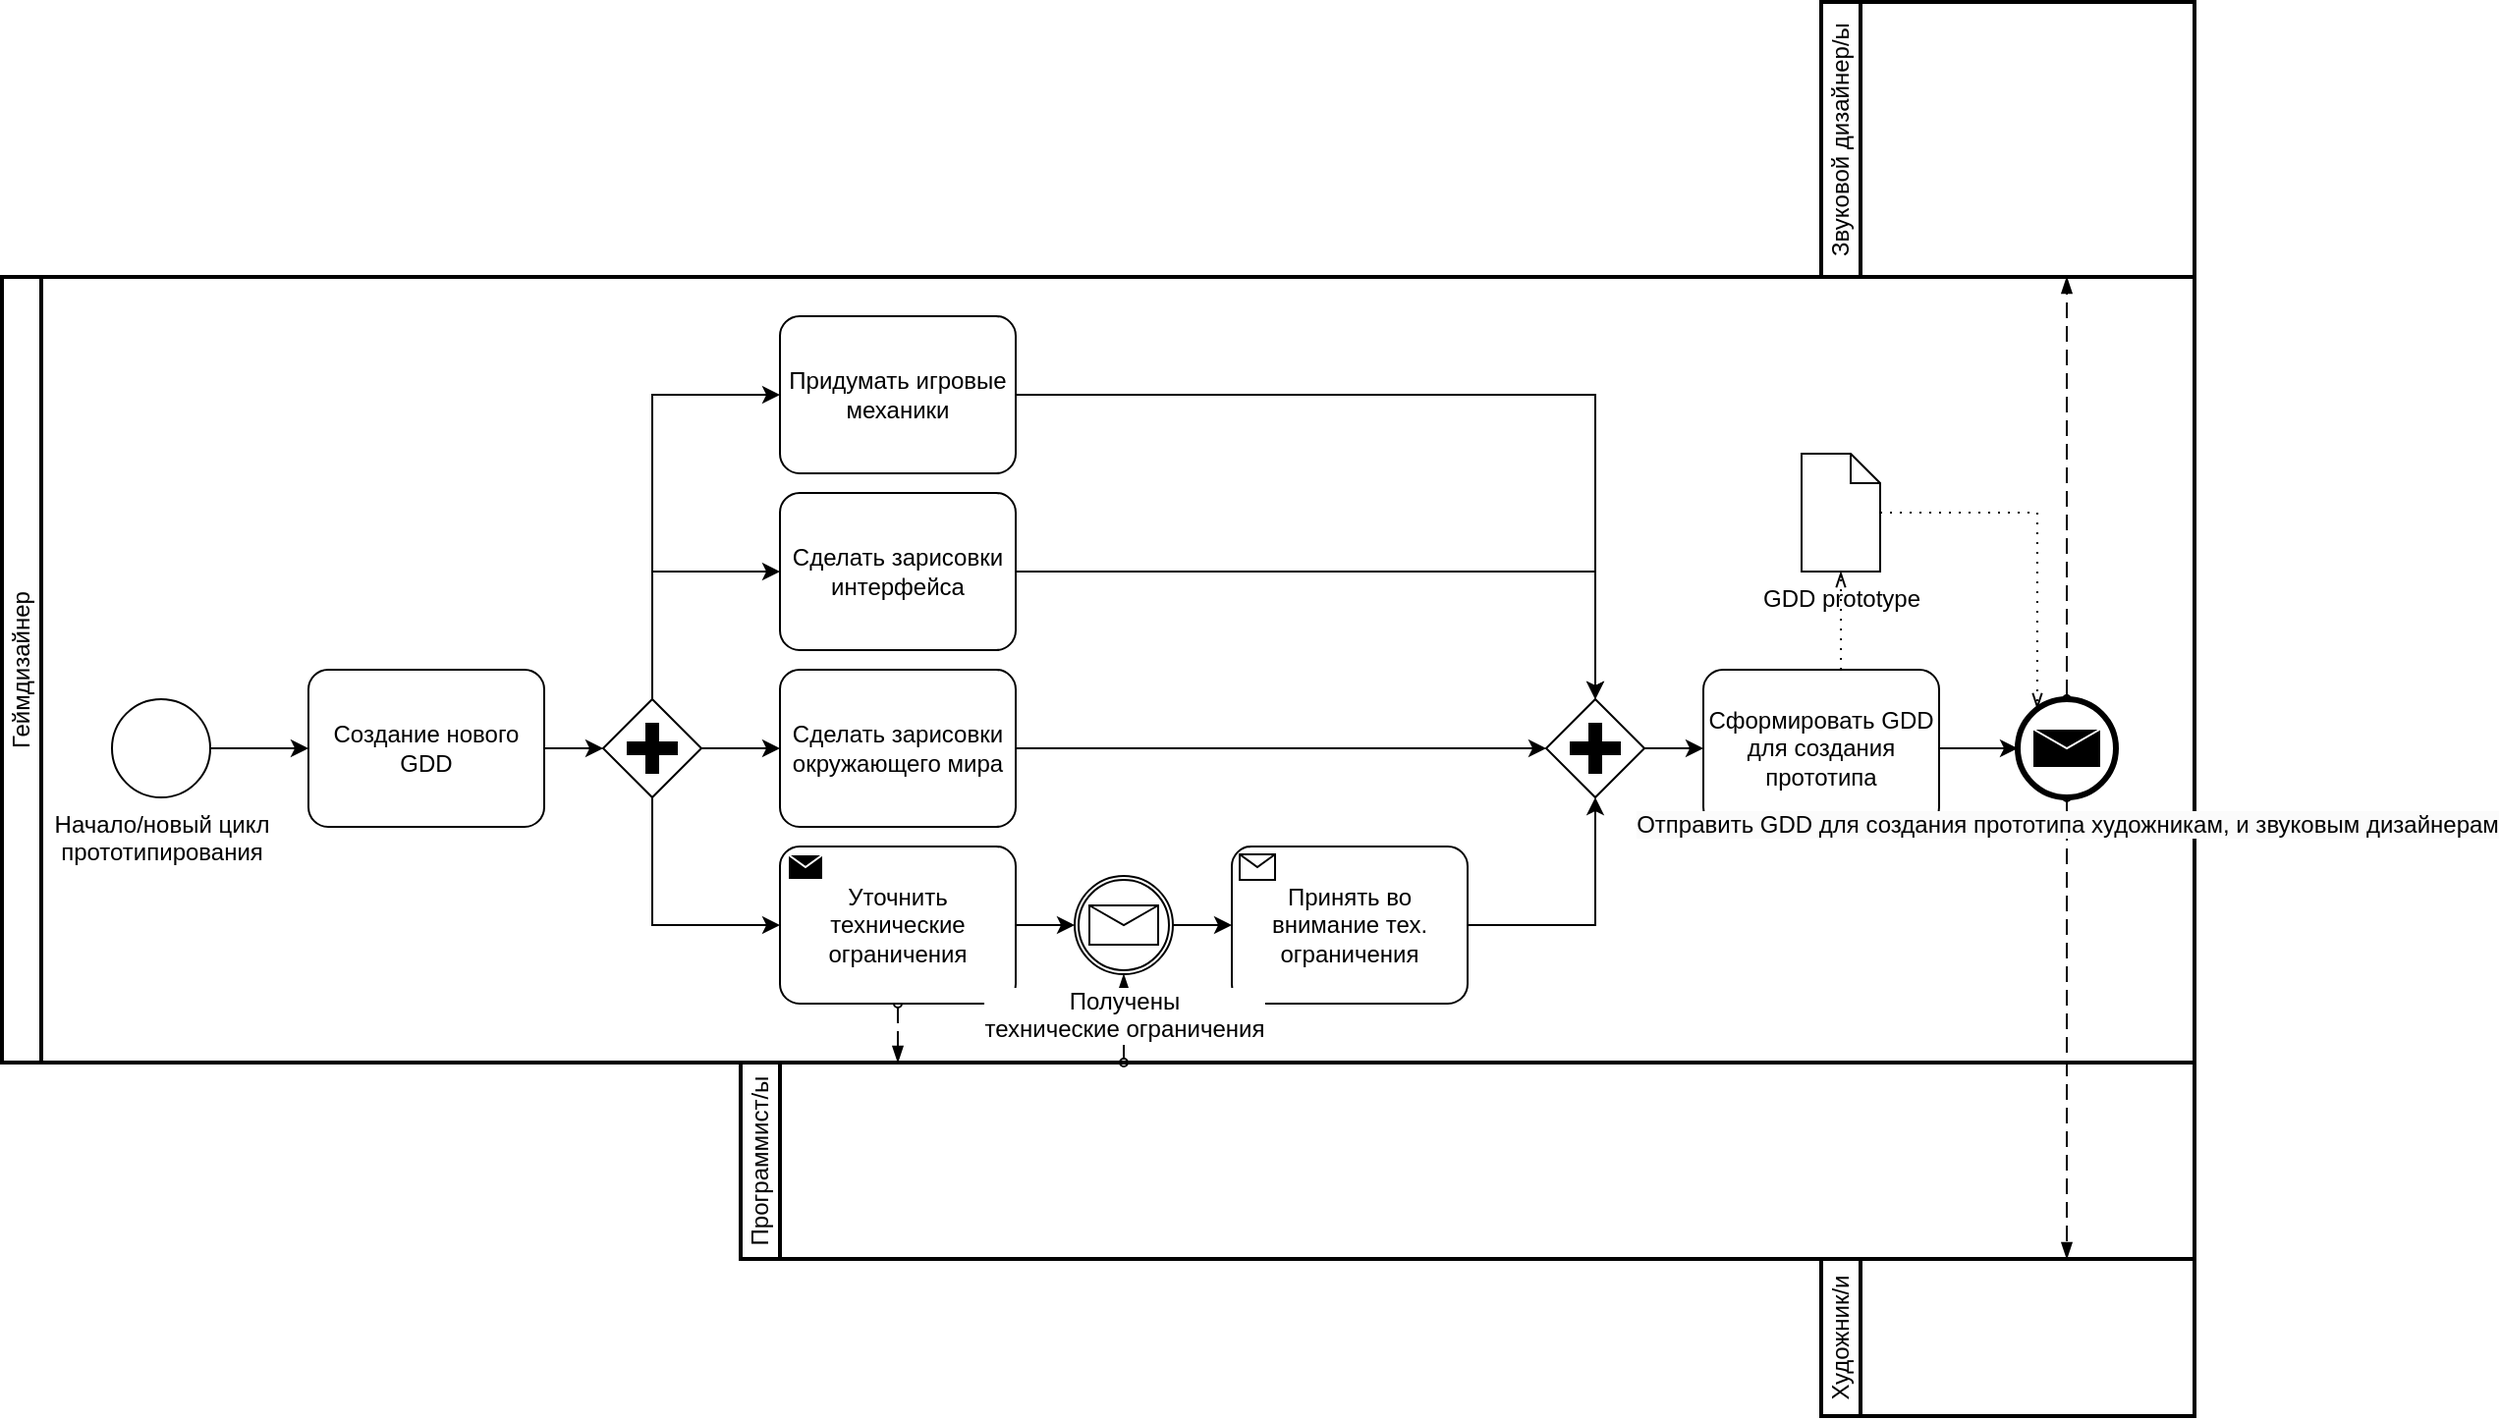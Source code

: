 <mxfile pages="2">
    <diagram name="FirstHalf" id="L_l3_kpnWnTY0zGnTmor">
        <mxGraphModel dx="582" dy="1442" grid="1" gridSize="10" guides="1" tooltips="1" connect="1" arrows="1" fold="1" page="1" pageScale="1" pageWidth="850" pageHeight="1100" math="0" shadow="0">
            <root>
                <mxCell id="1UNuukoTKpNuuZxx0jDK-0"/>
                <mxCell id="1UNuukoTKpNuuZxx0jDK-1" parent="1UNuukoTKpNuuZxx0jDK-0"/>
                <mxCell id="1UNuukoTKpNuuZxx0jDK-2" value="Геймдизайнер" style="swimlane;html=1;startSize=20;fontStyle=0;collapsible=0;horizontal=0;swimlaneLine=1;swimlaneFillColor=#ffffff;strokeWidth=2;whiteSpace=wrap;container=0;movable=1;resizable=1;rotatable=1;deletable=1;editable=1;locked=0;connectable=1;" vertex="1" parent="1UNuukoTKpNuuZxx0jDK-1">
                    <mxGeometry x="194" y="110" width="1116" height="400" as="geometry"/>
                </mxCell>
                <mxCell id="1UNuukoTKpNuuZxx0jDK-31" value="Звуковой дизайнер/ы" style="swimlane;html=1;startSize=20;fontStyle=0;collapsible=0;horizontal=0;swimlaneLine=1;swimlaneFillColor=#ffffff;strokeWidth=2;whiteSpace=wrap;container=0;" vertex="1" parent="1UNuukoTKpNuuZxx0jDK-2">
                    <mxGeometry x="926" y="-140" width="190" height="140" as="geometry"/>
                </mxCell>
                <mxCell id="1UNuukoTKpNuuZxx0jDK-30" value="Программист/ы" style="swimlane;html=1;startSize=20;fontStyle=0;collapsible=0;horizontal=0;swimlaneLine=1;swimlaneFillColor=#ffffff;strokeWidth=2;whiteSpace=wrap;container=0;" vertex="1" parent="1UNuukoTKpNuuZxx0jDK-1">
                    <mxGeometry x="570" y="510" width="740" height="100" as="geometry"/>
                </mxCell>
                <mxCell id="1UNuukoTKpNuuZxx0jDK-32" value="" style="dashed=1;dashPattern=8 4;endArrow=blockThin;endFill=1;startArrow=oval;startFill=0;endSize=6;startSize=4;html=1;rounded=0;" edge="1" parent="1UNuukoTKpNuuZxx0jDK-1" target="1UNuukoTKpNuuZxx0jDK-15">
                    <mxGeometry width="160" relative="1" as="geometry">
                        <mxPoint x="765" y="510" as="sourcePoint"/>
                        <mxPoint x="865.0" y="410" as="targetPoint"/>
                    </mxGeometry>
                </mxCell>
                <mxCell id="1UNuukoTKpNuuZxx0jDK-34" value="" style="dashed=1;dashPattern=8 4;endArrow=blockThin;endFill=1;startArrow=oval;startFill=0;endSize=6;startSize=4;html=1;rounded=0;" edge="1" parent="1UNuukoTKpNuuZxx0jDK-1" source="IcHvAFQk9CXa-u1DcvUM-3">
                    <mxGeometry width="160" relative="1" as="geometry">
                        <mxPoint x="1301.577" y="310" as="sourcePoint"/>
                        <mxPoint x="1245" y="110" as="targetPoint"/>
                    </mxGeometry>
                </mxCell>
                <mxCell id="1UNuukoTKpNuuZxx0jDK-65" style="edgeStyle=orthogonalEdgeStyle;rounded=0;orthogonalLoop=1;jettySize=auto;html=1;" edge="1" parent="1UNuukoTKpNuuZxx0jDK-1">
                    <mxGeometry relative="1" as="geometry">
                        <mxPoint x="2630" y="350" as="sourcePoint"/>
                    </mxGeometry>
                </mxCell>
                <mxCell id="1UNuukoTKpNuuZxx0jDK-76" value="Художник/и" style="swimlane;html=1;startSize=20;fontStyle=0;collapsible=0;horizontal=0;swimlaneLine=1;swimlaneFillColor=#ffffff;strokeWidth=2;whiteSpace=wrap;container=0;" vertex="1" parent="1UNuukoTKpNuuZxx0jDK-1">
                    <mxGeometry x="1120" y="610" width="190" height="80" as="geometry"/>
                </mxCell>
                <mxCell id="1UNuukoTKpNuuZxx0jDK-77" value="" style="dashed=1;dashPattern=8 4;endArrow=blockThin;endFill=1;startArrow=oval;startFill=0;endSize=6;startSize=4;html=1;rounded=0;" edge="1" parent="1UNuukoTKpNuuZxx0jDK-1" source="1UNuukoTKpNuuZxx0jDK-12">
                    <mxGeometry width="160" relative="1" as="geometry">
                        <mxPoint x="1057" y="400" as="sourcePoint"/>
                        <mxPoint x="650" y="510" as="targetPoint"/>
                    </mxGeometry>
                </mxCell>
                <mxCell id="1UNuukoTKpNuuZxx0jDK-78" value="" style="dashed=1;dashPattern=8 4;endArrow=blockThin;endFill=1;startArrow=oval;startFill=0;endSize=6;startSize=4;html=1;rounded=0;" edge="1" parent="1UNuukoTKpNuuZxx0jDK-1" source="IcHvAFQk9CXa-u1DcvUM-3">
                    <mxGeometry width="160" relative="1" as="geometry">
                        <mxPoint x="1301.329" y="390" as="sourcePoint"/>
                        <mxPoint x="1245" y="610" as="targetPoint"/>
                    </mxGeometry>
                </mxCell>
                <mxCell id="1UNuukoTKpNuuZxx0jDK-83" style="edgeStyle=orthogonalEdgeStyle;rounded=0;orthogonalLoop=1;jettySize=auto;html=1;" edge="1" parent="1UNuukoTKpNuuZxx0jDK-1" source="1UNuukoTKpNuuZxx0jDK-84" target="1UNuukoTKpNuuZxx0jDK-3">
                    <mxGeometry relative="1" as="geometry"/>
                </mxCell>
                <mxCell id="1UNuukoTKpNuuZxx0jDK-84" value="Начало/новый цикл&lt;br&gt;прототипирования" style="points=[[0.145,0.145,0],[0.5,0,0],[0.855,0.145,0],[1,0.5,0],[0.855,0.855,0],[0.5,1,0],[0.145,0.855,0],[0,0.5,0]];shape=mxgraph.bpmn.event;html=1;verticalLabelPosition=bottom;labelBackgroundColor=#ffffff;verticalAlign=top;align=center;perimeter=ellipsePerimeter;outlineConnect=0;aspect=fixed;outline=standard;symbol=general;container=0;" vertex="1" parent="1UNuukoTKpNuuZxx0jDK-1">
                    <mxGeometry x="250" y="325" width="50" height="50" as="geometry"/>
                </mxCell>
                <mxCell id="1UNuukoTKpNuuZxx0jDK-3" value="Создание нового GDD" style="points=[[0.25,0,0],[0.5,0,0],[0.75,0,0],[1,0.25,0],[1,0.5,0],[1,0.75,0],[0.75,1,0],[0.5,1,0],[0.25,1,0],[0,0.75,0],[0,0.5,0],[0,0.25,0]];shape=mxgraph.bpmn.task;whiteSpace=wrap;rectStyle=rounded;size=10;html=1;container=0;expand=0;collapsible=0;taskMarker=abstract;" vertex="1" parent="1UNuukoTKpNuuZxx0jDK-1">
                    <mxGeometry x="350" y="310" width="120" height="80" as="geometry"/>
                </mxCell>
                <mxCell id="1UNuukoTKpNuuZxx0jDK-4" style="edgeStyle=orthogonalEdgeStyle;rounded=0;orthogonalLoop=1;jettySize=auto;html=1;" edge="1" parent="1UNuukoTKpNuuZxx0jDK-1" source="1UNuukoTKpNuuZxx0jDK-8" target="1UNuukoTKpNuuZxx0jDK-9">
                    <mxGeometry relative="1" as="geometry">
                        <Array as="points">
                            <mxPoint x="525" y="260"/>
                        </Array>
                    </mxGeometry>
                </mxCell>
                <mxCell id="1UNuukoTKpNuuZxx0jDK-5" style="edgeStyle=orthogonalEdgeStyle;rounded=0;orthogonalLoop=1;jettySize=auto;html=1;" edge="1" parent="1UNuukoTKpNuuZxx0jDK-1" source="1UNuukoTKpNuuZxx0jDK-8" target="1UNuukoTKpNuuZxx0jDK-10">
                    <mxGeometry relative="1" as="geometry"/>
                </mxCell>
                <mxCell id="1UNuukoTKpNuuZxx0jDK-6" style="edgeStyle=orthogonalEdgeStyle;rounded=0;orthogonalLoop=1;jettySize=auto;html=1;" edge="1" parent="1UNuukoTKpNuuZxx0jDK-1" source="1UNuukoTKpNuuZxx0jDK-8" target="1UNuukoTKpNuuZxx0jDK-12">
                    <mxGeometry relative="1" as="geometry">
                        <mxPoint x="590" y="440" as="targetPoint"/>
                        <Array as="points">
                            <mxPoint x="525" y="440"/>
                        </Array>
                    </mxGeometry>
                </mxCell>
                <mxCell id="1UNuukoTKpNuuZxx0jDK-7" style="edgeStyle=orthogonalEdgeStyle;rounded=0;orthogonalLoop=1;jettySize=auto;html=1;" edge="1" parent="1UNuukoTKpNuuZxx0jDK-1" source="1UNuukoTKpNuuZxx0jDK-8" target="1UNuukoTKpNuuZxx0jDK-11">
                    <mxGeometry relative="1" as="geometry">
                        <Array as="points">
                            <mxPoint x="525" y="170"/>
                        </Array>
                    </mxGeometry>
                </mxCell>
                <mxCell id="1UNuukoTKpNuuZxx0jDK-8" value="" style="points=[[0.25,0.25,0],[0.5,0,0],[0.75,0.25,0],[1,0.5,0],[0.75,0.75,0],[0.5,1,0],[0.25,0.75,0],[0,0.5,0]];shape=mxgraph.bpmn.gateway2;html=1;verticalLabelPosition=bottom;labelBackgroundColor=#ffffff;verticalAlign=top;align=center;perimeter=rhombusPerimeter;outlineConnect=0;outline=none;symbol=none;gwType=parallel;container=0;" vertex="1" parent="1UNuukoTKpNuuZxx0jDK-1">
                    <mxGeometry x="500" y="325" width="50" height="50" as="geometry"/>
                </mxCell>
                <mxCell id="1UNuukoTKpNuuZxx0jDK-9" value="Сделать зарисовки интерфейса" style="points=[[0.25,0,0],[0.5,0,0],[0.75,0,0],[1,0.25,0],[1,0.5,0],[1,0.75,0],[0.75,1,0],[0.5,1,0],[0.25,1,0],[0,0.75,0],[0,0.5,0],[0,0.25,0]];shape=mxgraph.bpmn.task;whiteSpace=wrap;rectStyle=rounded;size=10;html=1;container=0;expand=0;collapsible=0;taskMarker=abstract;" vertex="1" parent="1UNuukoTKpNuuZxx0jDK-1">
                    <mxGeometry x="590" y="220" width="120" height="80" as="geometry"/>
                </mxCell>
                <mxCell id="1UNuukoTKpNuuZxx0jDK-10" value="Сделать зарисовки окружающего мира" style="points=[[0.25,0,0],[0.5,0,0],[0.75,0,0],[1,0.25,0],[1,0.5,0],[1,0.75,0],[0.75,1,0],[0.5,1,0],[0.25,1,0],[0,0.75,0],[0,0.5,0],[0,0.25,0]];shape=mxgraph.bpmn.task;whiteSpace=wrap;rectStyle=rounded;size=10;html=1;container=0;expand=0;collapsible=0;taskMarker=abstract;" vertex="1" parent="1UNuukoTKpNuuZxx0jDK-1">
                    <mxGeometry x="590" y="310" width="120" height="80" as="geometry"/>
                </mxCell>
                <mxCell id="1UNuukoTKpNuuZxx0jDK-11" value="Придумать игровые механики" style="points=[[0.25,0,0],[0.5,0,0],[0.75,0,0],[1,0.25,0],[1,0.5,0],[1,0.75,0],[0.75,1,0],[0.5,1,0],[0.25,1,0],[0,0.75,0],[0,0.5,0],[0,0.25,0]];shape=mxgraph.bpmn.task;whiteSpace=wrap;rectStyle=rounded;size=10;html=1;container=0;expand=0;collapsible=0;taskMarker=abstract;" vertex="1" parent="1UNuukoTKpNuuZxx0jDK-1">
                    <mxGeometry x="590" y="130" width="120" height="80" as="geometry"/>
                </mxCell>
                <mxCell id="1UNuukoTKpNuuZxx0jDK-12" value="Уточнить технические ограничения" style="points=[[0.25,0,0],[0.5,0,0],[0.75,0,0],[1,0.25,0],[1,0.5,0],[1,0.75,0],[0.75,1,0],[0.5,1,0],[0.25,1,0],[0,0.75,0],[0,0.5,0],[0,0.25,0]];shape=mxgraph.bpmn.task;whiteSpace=wrap;rectStyle=rounded;size=10;html=1;container=0;expand=0;collapsible=0;taskMarker=send;" vertex="1" parent="1UNuukoTKpNuuZxx0jDK-1">
                    <mxGeometry x="590" y="400" width="120" height="80" as="geometry"/>
                </mxCell>
                <mxCell id="1UNuukoTKpNuuZxx0jDK-13" style="edgeStyle=orthogonalEdgeStyle;rounded=0;orthogonalLoop=1;jettySize=auto;html=1;" edge="1" parent="1UNuukoTKpNuuZxx0jDK-1" source="1UNuukoTKpNuuZxx0jDK-3" target="1UNuukoTKpNuuZxx0jDK-8">
                    <mxGeometry relative="1" as="geometry"/>
                </mxCell>
                <mxCell id="1UNuukoTKpNuuZxx0jDK-14" value="Принять во внимание тех. ограничения" style="points=[[0.25,0,0],[0.5,0,0],[0.75,0,0],[1,0.25,0],[1,0.5,0],[1,0.75,0],[0.75,1,0],[0.5,1,0],[0.25,1,0],[0,0.75,0],[0,0.5,0],[0,0.25,0]];shape=mxgraph.bpmn.task;whiteSpace=wrap;rectStyle=rounded;size=10;html=1;container=0;expand=0;collapsible=0;taskMarker=receive;" vertex="1" parent="1UNuukoTKpNuuZxx0jDK-1">
                    <mxGeometry x="820" y="400" width="120" height="80" as="geometry"/>
                </mxCell>
                <mxCell id="1UNuukoTKpNuuZxx0jDK-15" value="Получены &lt;br&gt;технические ограничения" style="points=[[0.145,0.145,0],[0.5,0,0],[0.855,0.145,0],[1,0.5,0],[0.855,0.855,0],[0.5,1,0],[0.145,0.855,0],[0,0.5,0]];shape=mxgraph.bpmn.event;html=1;verticalLabelPosition=bottom;labelBackgroundColor=#ffffff;verticalAlign=top;align=center;perimeter=ellipsePerimeter;outlineConnect=0;aspect=fixed;outline=catching;symbol=message;container=0;" vertex="1" parent="1UNuukoTKpNuuZxx0jDK-1">
                    <mxGeometry x="740" y="415" width="50" height="50" as="geometry"/>
                </mxCell>
                <mxCell id="1UNuukoTKpNuuZxx0jDK-16" style="edgeStyle=orthogonalEdgeStyle;rounded=0;orthogonalLoop=1;jettySize=auto;html=1;" edge="1" parent="1UNuukoTKpNuuZxx0jDK-1" source="1UNuukoTKpNuuZxx0jDK-12" target="1UNuukoTKpNuuZxx0jDK-15">
                    <mxGeometry relative="1" as="geometry"/>
                </mxCell>
                <mxCell id="1UNuukoTKpNuuZxx0jDK-17" style="edgeStyle=orthogonalEdgeStyle;rounded=0;orthogonalLoop=1;jettySize=auto;html=1;" edge="1" parent="1UNuukoTKpNuuZxx0jDK-1" source="1UNuukoTKpNuuZxx0jDK-15" target="1UNuukoTKpNuuZxx0jDK-14">
                    <mxGeometry relative="1" as="geometry"/>
                </mxCell>
                <mxCell id="1UNuukoTKpNuuZxx0jDK-18" value="" style="points=[[0.25,0.25,0],[0.5,0,0],[0.75,0.25,0],[1,0.5,0],[0.75,0.75,0],[0.5,1,0],[0.25,0.75,0],[0,0.5,0]];shape=mxgraph.bpmn.gateway2;html=1;verticalLabelPosition=bottom;labelBackgroundColor=#ffffff;verticalAlign=top;align=center;perimeter=rhombusPerimeter;outlineConnect=0;outline=none;symbol=none;gwType=parallel;container=0;" vertex="1" parent="1UNuukoTKpNuuZxx0jDK-1">
                    <mxGeometry x="980" y="325" width="50" height="50" as="geometry"/>
                </mxCell>
                <mxCell id="1UNuukoTKpNuuZxx0jDK-19" style="edgeStyle=orthogonalEdgeStyle;rounded=0;orthogonalLoop=1;jettySize=auto;html=1;" edge="1" parent="1UNuukoTKpNuuZxx0jDK-1" source="1UNuukoTKpNuuZxx0jDK-9" target="1UNuukoTKpNuuZxx0jDK-18">
                    <mxGeometry relative="1" as="geometry"/>
                </mxCell>
                <mxCell id="1UNuukoTKpNuuZxx0jDK-20" style="edgeStyle=orthogonalEdgeStyle;rounded=0;orthogonalLoop=1;jettySize=auto;html=1;" edge="1" parent="1UNuukoTKpNuuZxx0jDK-1" source="1UNuukoTKpNuuZxx0jDK-10" target="1UNuukoTKpNuuZxx0jDK-18">
                    <mxGeometry relative="1" as="geometry"/>
                </mxCell>
                <mxCell id="1UNuukoTKpNuuZxx0jDK-21" style="edgeStyle=orthogonalEdgeStyle;rounded=0;orthogonalLoop=1;jettySize=auto;html=1;" edge="1" parent="1UNuukoTKpNuuZxx0jDK-1" source="1UNuukoTKpNuuZxx0jDK-11" target="1UNuukoTKpNuuZxx0jDK-18">
                    <mxGeometry relative="1" as="geometry"/>
                </mxCell>
                <mxCell id="1UNuukoTKpNuuZxx0jDK-22" style="edgeStyle=orthogonalEdgeStyle;rounded=0;orthogonalLoop=1;jettySize=auto;html=1;" edge="1" parent="1UNuukoTKpNuuZxx0jDK-1" source="1UNuukoTKpNuuZxx0jDK-14" target="1UNuukoTKpNuuZxx0jDK-18">
                    <mxGeometry relative="1" as="geometry">
                        <mxPoint x="1100" y="440" as="targetPoint"/>
                    </mxGeometry>
                </mxCell>
                <mxCell id="1UNuukoTKpNuuZxx0jDK-23" value="Сформировать GDD для создания прототипа" style="points=[[0.25,0,0],[0.5,0,0],[0.75,0,0],[1,0.25,0],[1,0.5,0],[1,0.75,0],[0.75,1,0],[0.5,1,0],[0.25,1,0],[0,0.75,0],[0,0.5,0],[0,0.25,0]];shape=mxgraph.bpmn.task;whiteSpace=wrap;rectStyle=rounded;size=10;html=1;container=0;expand=0;collapsible=0;taskMarker=abstract;" vertex="1" parent="1UNuukoTKpNuuZxx0jDK-1">
                    <mxGeometry x="1060" y="310" width="120" height="80" as="geometry"/>
                </mxCell>
                <mxCell id="1UNuukoTKpNuuZxx0jDK-24" style="edgeStyle=orthogonalEdgeStyle;rounded=0;orthogonalLoop=1;jettySize=auto;html=1;" edge="1" parent="1UNuukoTKpNuuZxx0jDK-1" source="1UNuukoTKpNuuZxx0jDK-18" target="1UNuukoTKpNuuZxx0jDK-23">
                    <mxGeometry relative="1" as="geometry"/>
                </mxCell>
                <mxCell id="1UNuukoTKpNuuZxx0jDK-25" value="GDD prototype" style="shape=mxgraph.bpmn.data;labelPosition=center;verticalLabelPosition=bottom;align=center;verticalAlign=top;size=15;html=1;container=0;" vertex="1" parent="1UNuukoTKpNuuZxx0jDK-1">
                    <mxGeometry x="1110" y="200" width="40" height="60" as="geometry"/>
                </mxCell>
                <mxCell id="1UNuukoTKpNuuZxx0jDK-26" value="" style="edgeStyle=elbowEdgeStyle;fontSize=12;html=1;endFill=0;startFill=0;endSize=6;startSize=6;dashed=1;dashPattern=1 4;endArrow=openThin;startArrow=none;rounded=0;" edge="1" parent="1UNuukoTKpNuuZxx0jDK-1" source="1UNuukoTKpNuuZxx0jDK-23" target="1UNuukoTKpNuuZxx0jDK-25">
                    <mxGeometry width="160" relative="1" as="geometry">
                        <mxPoint x="1575" y="287" as="sourcePoint"/>
                        <mxPoint x="1575" y="240" as="targetPoint"/>
                    </mxGeometry>
                </mxCell>
                <mxCell id="1UNuukoTKpNuuZxx0jDK-28" style="edgeStyle=orthogonalEdgeStyle;rounded=0;orthogonalLoop=1;jettySize=auto;html=1;" edge="1" parent="1UNuukoTKpNuuZxx0jDK-1" source="1UNuukoTKpNuuZxx0jDK-23" target="IcHvAFQk9CXa-u1DcvUM-3">
                    <mxGeometry relative="1" as="geometry">
                        <mxPoint x="1220" y="350" as="targetPoint"/>
                    </mxGeometry>
                </mxCell>
                <mxCell id="1UNuukoTKpNuuZxx0jDK-29" value="" style="edgeStyle=elbowEdgeStyle;fontSize=12;html=1;endFill=0;startFill=0;endSize=6;startSize=6;dashed=1;dashPattern=1 4;endArrow=openThin;startArrow=none;rounded=0;" edge="1" parent="1UNuukoTKpNuuZxx0jDK-1" source="1UNuukoTKpNuuZxx0jDK-25" target="IcHvAFQk9CXa-u1DcvUM-3">
                    <mxGeometry width="160" relative="1" as="geometry">
                        <mxPoint x="1290" y="320" as="sourcePoint"/>
                        <mxPoint x="1260" y="310" as="targetPoint"/>
                        <Array as="points">
                            <mxPoint x="1230" y="230"/>
                        </Array>
                    </mxGeometry>
                </mxCell>
                <mxCell id="IcHvAFQk9CXa-u1DcvUM-3" value="&lt;span style=&quot;color: rgb(0, 0, 0); text-wrap-mode: wrap; background-color: rgb(251, 251, 251);&quot;&gt;Отправить GDD для создания прототипа художникам, и звуковым дизайнерам&lt;/span&gt;" style="points=[[0.145,0.145,0],[0.5,0,0],[0.855,0.145,0],[1,0.5,0],[0.855,0.855,0],[0.5,1,0],[0.145,0.855,0],[0,0.5,0]];shape=mxgraph.bpmn.event;html=1;verticalLabelPosition=bottom;labelBackgroundColor=#ffffff;verticalAlign=top;align=center;perimeter=ellipsePerimeter;outlineConnect=0;aspect=fixed;outline=end;symbol=message;container=0;" vertex="1" parent="1UNuukoTKpNuuZxx0jDK-1">
                    <mxGeometry x="1220" y="325" width="50" height="50" as="geometry"/>
                </mxCell>
            </root>
        </mxGraphModel>
    </diagram>
    <diagram name="SecondHalf" id="3_JcFUrY8rJFm0m6YLnl">
        <mxGraphModel dx="95" dy="556" grid="1" gridSize="10" guides="1" tooltips="1" connect="1" arrows="1" fold="1" page="1" pageScale="1" pageWidth="850" pageHeight="1100" math="0" shadow="0">
            <root>
                <mxCell id="OgpXufJELdj57GazhNu6-0"/>
                <mxCell id="OgpXufJELdj57GazhNu6-1" parent="OgpXufJELdj57GazhNu6-0"/>
                <mxCell id="OgpXufJELdj57GazhNu6-2" value="Геймдизайнер" style="swimlane;html=1;startSize=20;fontStyle=0;collapsible=0;horizontal=0;swimlaneLine=1;swimlaneFillColor=#ffffff;strokeWidth=2;whiteSpace=wrap;container=0;movable=1;resizable=1;rotatable=1;deletable=1;editable=1;locked=0;connectable=1;" vertex="1" parent="OgpXufJELdj57GazhNu6-1">
                    <mxGeometry x="1410" y="140" width="1280" height="410" as="geometry"/>
                </mxCell>
                <mxCell id="OgpXufJELdj57GazhNu6-30" value="Программист/ы" style="swimlane;html=1;startSize=20;fontStyle=0;collapsible=0;horizontal=0;swimlaneLine=1;swimlaneFillColor=#ffffff;strokeWidth=2;whiteSpace=wrap;" vertex="1" parent="OgpXufJELdj57GazhNu6-1">
                    <mxGeometry x="1860" y="650" width="380" height="90" as="geometry"/>
                </mxCell>
                <mxCell id="OgpXufJELdj57GazhNu6-31" value="Звуковой дизайнер/ы" style="swimlane;html=1;startSize=20;fontStyle=0;collapsible=0;horizontal=0;swimlaneLine=1;swimlaneFillColor=#ffffff;strokeWidth=2;whiteSpace=wrap;" vertex="1" parent="OgpXufJELdj57GazhNu6-1">
                    <mxGeometry x="1410" y="10" width="370" height="130" as="geometry"/>
                </mxCell>
                <mxCell id="OgpXufJELdj57GazhNu6-47" value="graphics.zip" style="shape=mxgraph.bpmn.data;labelPosition=center;verticalLabelPosition=bottom;align=center;verticalAlign=top;size=15;html=1;container=0;" vertex="1" parent="OgpXufJELdj57GazhNu6-1">
                    <mxGeometry x="1660" y="465" width="40" height="60" as="geometry"/>
                </mxCell>
                <mxCell id="OgpXufJELdj57GazhNu6-48" value="audio.zip" style="shape=mxgraph.bpmn.data;labelPosition=center;verticalLabelPosition=bottom;align=center;verticalAlign=top;size=15;html=1;container=0;" vertex="1" parent="OgpXufJELdj57GazhNu6-1">
                    <mxGeometry x="1660" y="150" width="40" height="60" as="geometry"/>
                </mxCell>
                <mxCell id="OgpXufJELdj57GazhNu6-50" value="" style="edgeStyle=elbowEdgeStyle;fontSize=12;html=1;endFill=0;startFill=0;endSize=6;startSize=6;dashed=1;dashPattern=1 4;endArrow=openThin;startArrow=none;rounded=0;" edge="1" parent="OgpXufJELdj57GazhNu6-1" source="OgpXufJELdj57GazhNu6-47" target="2OLIz1GXXz3bLfdwrJCv-0">
                    <mxGeometry width="160" relative="1" as="geometry">
                        <mxPoint x="1670" y="190" as="sourcePoint"/>
                        <mxPoint x="1585" y="430" as="targetPoint"/>
                        <Array as="points">
                            <mxPoint x="1580" y="430"/>
                        </Array>
                    </mxGeometry>
                </mxCell>
                <mxCell id="OgpXufJELdj57GazhNu6-52" value="" style="edgeStyle=elbowEdgeStyle;fontSize=12;html=1;endFill=0;startFill=0;endSize=6;startSize=6;dashed=1;dashPattern=1 4;endArrow=openThin;startArrow=none;rounded=0;" edge="1" parent="OgpXufJELdj57GazhNu6-1" source="OgpXufJELdj57GazhNu6-48" target="OgpXufJELdj57GazhNu6-44">
                    <mxGeometry width="160" relative="1" as="geometry">
                        <mxPoint x="1670" y="190" as="sourcePoint"/>
                        <mxPoint x="1590" y="240" as="targetPoint"/>
                        <Array as="points">
                            <mxPoint x="1750" y="180"/>
                        </Array>
                    </mxGeometry>
                </mxCell>
                <mxCell id="OgpXufJELdj57GazhNu6-53" value="" style="edgeStyle=elbowEdgeStyle;fontSize=12;html=1;endFill=0;startFill=0;endSize=6;startSize=6;dashed=1;dashPattern=1 4;endArrow=openThin;startArrow=none;rounded=0;" edge="1" parent="OgpXufJELdj57GazhNu6-1" source="OgpXufJELdj57GazhNu6-47" target="OgpXufJELdj57GazhNu6-44">
                    <mxGeometry width="160" relative="1" as="geometry">
                        <mxPoint x="1710" y="190" as="sourcePoint"/>
                        <mxPoint x="1790" y="320" as="targetPoint"/>
                        <Array as="points">
                            <mxPoint x="1760" y="495"/>
                        </Array>
                    </mxGeometry>
                </mxCell>
                <mxCell id="OgpXufJELdj57GazhNu6-59" value="" style="dashed=1;dashPattern=8 4;endArrow=blockThin;endFill=1;startArrow=oval;startFill=0;endSize=6;startSize=4;html=1;rounded=0;" edge="1" parent="OgpXufJELdj57GazhNu6-1" target="OgpXufJELdj57GazhNu6-58">
                    <mxGeometry width="160" relative="1" as="geometry">
                        <mxPoint x="2035" y="650" as="sourcePoint"/>
                        <mxPoint x="2230" y="340" as="targetPoint"/>
                    </mxGeometry>
                </mxCell>
                <mxCell id="OgpXufJELdj57GazhNu6-65" style="edgeStyle=orthogonalEdgeStyle;rounded=0;orthogonalLoop=1;jettySize=auto;html=1;" edge="1" parent="OgpXufJELdj57GazhNu6-1">
                    <mxGeometry relative="1" as="geometry">
                        <mxPoint x="2630" y="350" as="sourcePoint"/>
                    </mxGeometry>
                </mxCell>
                <mxCell id="OgpXufJELdj57GazhNu6-76" value="Художник/и" style="swimlane;html=1;startSize=20;fontStyle=0;collapsible=0;horizontal=0;swimlaneLine=1;swimlaneFillColor=#ffffff;strokeWidth=2;whiteSpace=wrap;container=0;" vertex="1" parent="OgpXufJELdj57GazhNu6-1">
                    <mxGeometry x="1410" y="550" width="410" height="100" as="geometry"/>
                </mxCell>
                <mxCell id="OgpXufJELdj57GazhNu6-79" value="" style="dashed=1;dashPattern=8 4;endArrow=blockThin;endFill=1;startArrow=oval;startFill=0;endSize=6;startSize=4;html=1;rounded=0;" edge="1" parent="OgpXufJELdj57GazhNu6-1" target="2OLIz1GXXz3bLfdwrJCv-0">
                    <mxGeometry width="160" relative="1" as="geometry">
                        <mxPoint x="1565" y="550" as="sourcePoint"/>
                        <mxPoint x="1565" y="440" as="targetPoint"/>
                    </mxGeometry>
                </mxCell>
                <mxCell id="OgpXufJELdj57GazhNu6-80" value="" style="dashed=1;dashPattern=8 4;endArrow=blockThin;endFill=1;startArrow=oval;startFill=0;endSize=6;startSize=4;html=1;rounded=0;" edge="1" parent="OgpXufJELdj57GazhNu6-1" target="2OLIz1GXXz3bLfdwrJCv-0">
                    <mxGeometry width="160" relative="1" as="geometry">
                        <mxPoint x="1565" y="140" as="sourcePoint"/>
                        <mxPoint x="1565" y="225" as="targetPoint"/>
                    </mxGeometry>
                </mxCell>
                <mxCell id="OgpXufJELdj57GazhNu6-81" value="" style="dashed=1;dashPattern=8 4;endArrow=blockThin;endFill=1;startArrow=oval;startFill=0;endSize=6;startSize=4;html=1;rounded=0;" edge="1" parent="OgpXufJELdj57GazhNu6-1" source="OgpXufJELdj57GazhNu6-46">
                    <mxGeometry width="160" relative="1" as="geometry">
                        <mxPoint x="1492" y="400" as="sourcePoint"/>
                        <mxPoint x="1902" y="650" as="targetPoint"/>
                    </mxGeometry>
                </mxCell>
                <mxCell id="2OLIz1GXXz3bLfdwrJCv-2" value="" style="edgeStyle=elbowEdgeStyle;fontSize=12;html=1;endFill=0;startFill=0;endSize=6;startSize=6;dashed=1;dashPattern=1 4;endArrow=openThin;startArrow=none;rounded=0;" edge="1" parent="OgpXufJELdj57GazhNu6-1" source="OgpXufJELdj57GazhNu6-48" target="2OLIz1GXXz3bLfdwrJCv-0">
                    <mxGeometry width="160" relative="1" as="geometry">
                        <mxPoint x="1670" y="505" as="sourcePoint"/>
                        <mxPoint x="1590" y="380" as="targetPoint"/>
                        <Array as="points">
                            <mxPoint x="1580" y="280"/>
                        </Array>
                    </mxGeometry>
                </mxCell>
                <mxCell id="2OLIz1GXXz3bLfdwrJCv-0" value="Получены звуки и графические&lt;div&gt;&amp;nbsp;материалы для создания прототипа&lt;/div&gt;" style="points=[[0.145,0.145,0],[0.5,0,0],[0.855,0.145,0],[1,0.5,0],[0.855,0.855,0],[0.5,1,0],[0.145,0.855,0],[0,0.5,0]];shape=mxgraph.bpmn.event;html=1;verticalLabelPosition=bottom;labelBackgroundColor=#ffffff;verticalAlign=top;align=center;perimeter=ellipsePerimeter;outlineConnect=0;aspect=fixed;outline=standard;symbol=message;container=0;" vertex="1" parent="OgpXufJELdj57GazhNu6-1">
                    <mxGeometry x="1540" y="325" width="50" height="50" as="geometry"/>
                </mxCell>
                <mxCell id="OgpXufJELdj57GazhNu6-44" value="Упаковка полученных материалов вместе с GDD" style="points=[[0.25,0,0],[0.5,0,0],[0.75,0,0],[1,0.25,0],[1,0.5,0],[1,0.75,0],[0.75,1,0],[0.5,1,0],[0.25,1,0],[0,0.75,0],[0,0.5,0],[0,0.25,0]];shape=mxgraph.bpmn.task;whiteSpace=wrap;rectStyle=rounded;size=10;html=1;container=0;expand=0;collapsible=0;taskMarker=receive;" vertex="1" parent="OgpXufJELdj57GazhNu6-1">
                    <mxGeometry x="1670" y="310" width="120" height="80" as="geometry"/>
                </mxCell>
                <mxCell id="OgpXufJELdj57GazhNu6-41" style="edgeStyle=orthogonalEdgeStyle;rounded=0;orthogonalLoop=1;jettySize=auto;html=1;" edge="1" parent="OgpXufJELdj57GazhNu6-1" source="2OLIz1GXXz3bLfdwrJCv-0" target="OgpXufJELdj57GazhNu6-44">
                    <mxGeometry relative="1" as="geometry">
                        <mxPoint x="1710" y="350" as="sourcePoint"/>
                    </mxGeometry>
                </mxCell>
                <mxCell id="OgpXufJELdj57GazhNu6-54" value="Prototype files.zip" style="shape=mxgraph.bpmn.data;labelPosition=center;verticalLabelPosition=bottom;align=center;verticalAlign=top;size=15;html=1;container=0;" vertex="1" parent="OgpXufJELdj57GazhNu6-1">
                    <mxGeometry x="1830" y="200" width="40" height="60" as="geometry"/>
                </mxCell>
                <mxCell id="OgpXufJELdj57GazhNu6-55" value="" style="edgeStyle=orthogonalEdgeStyle;fontSize=12;html=1;endFill=0;startFill=0;endSize=6;startSize=6;dashed=1;dashPattern=1 4;endArrow=openThin;startArrow=none;rounded=0;" edge="1" parent="OgpXufJELdj57GazhNu6-1" source="OgpXufJELdj57GazhNu6-44" target="OgpXufJELdj57GazhNu6-54">
                    <mxGeometry width="160" relative="1" as="geometry">
                        <mxPoint x="1710" y="505" as="sourcePoint"/>
                        <mxPoint x="1800" y="400" as="targetPoint"/>
                        <Array as="points">
                            <mxPoint x="1780" y="240"/>
                        </Array>
                    </mxGeometry>
                </mxCell>
                <mxCell id="OgpXufJELdj57GazhNu6-46" value="Отправить материалы для создания прототипа программистам" style="points=[[0.25,0,0],[0.5,0,0],[0.75,0,0],[1,0.25,0],[1,0.5,0],[1,0.75,0],[0.75,1,0],[0.5,1,0],[0.25,1,0],[0,0.75,0],[0,0.5,0],[0,0.25,0]];shape=mxgraph.bpmn.task;whiteSpace=wrap;rectStyle=rounded;size=10;html=1;container=0;expand=0;collapsible=0;taskMarker=send;" vertex="1" parent="OgpXufJELdj57GazhNu6-1">
                    <mxGeometry x="1820" y="310" width="163" height="80" as="geometry"/>
                </mxCell>
                <mxCell id="OgpXufJELdj57GazhNu6-43" style="edgeStyle=orthogonalEdgeStyle;rounded=0;orthogonalLoop=1;jettySize=auto;html=1;" edge="1" parent="OgpXufJELdj57GazhNu6-1" source="OgpXufJELdj57GazhNu6-44" target="OgpXufJELdj57GazhNu6-46">
                    <mxGeometry relative="1" as="geometry"/>
                </mxCell>
                <mxCell id="OgpXufJELdj57GazhNu6-56" value="" style="edgeStyle=orthogonalEdgeStyle;fontSize=12;html=1;endFill=0;startFill=0;endSize=6;startSize=6;dashed=1;dashPattern=1 4;endArrow=openThin;startArrow=none;rounded=0;" edge="1" parent="OgpXufJELdj57GazhNu6-1" source="OgpXufJELdj57GazhNu6-54" target="OgpXufJELdj57GazhNu6-46">
                    <mxGeometry width="160" relative="1" as="geometry">
                        <mxPoint x="1990" y="320" as="sourcePoint"/>
                        <mxPoint x="2040" y="250" as="targetPoint"/>
                        <Array as="points">
                            <mxPoint x="1940" y="230"/>
                        </Array>
                    </mxGeometry>
                </mxCell>
                <mxCell id="OgpXufJELdj57GazhNu6-58" value="Получена сборка&lt;br&gt;прототипа" style="points=[[0.145,0.145,0],[0.5,0,0],[0.855,0.145,0],[1,0.5,0],[0.855,0.855,0],[0.5,1,0],[0.145,0.855,0],[0,0.5,0]];shape=mxgraph.bpmn.event;html=1;verticalLabelPosition=bottom;labelBackgroundColor=#ffffff;verticalAlign=top;align=center;perimeter=ellipsePerimeter;outlineConnect=0;aspect=fixed;outline=catching;symbol=message;container=0;" vertex="1" parent="OgpXufJELdj57GazhNu6-1">
                    <mxGeometry x="2010" y="325" width="50" height="50" as="geometry"/>
                </mxCell>
                <mxCell id="OgpXufJELdj57GazhNu6-45" style="edgeStyle=orthogonalEdgeStyle;rounded=0;orthogonalLoop=1;jettySize=auto;html=1;" edge="1" parent="OgpXufJELdj57GazhNu6-1" source="OgpXufJELdj57GazhNu6-46" target="OgpXufJELdj57GazhNu6-58">
                    <mxGeometry relative="1" as="geometry"/>
                </mxCell>
                <mxCell id="OgpXufJELdj57GazhNu6-60" value="prototype.zip" style="shape=mxgraph.bpmn.data;labelPosition=center;verticalLabelPosition=bottom;align=center;verticalAlign=top;size=15;html=1;container=0;" vertex="1" parent="OgpXufJELdj57GazhNu6-1">
                    <mxGeometry x="2070" y="405" width="40" height="60" as="geometry"/>
                </mxCell>
                <mxCell id="OgpXufJELdj57GazhNu6-61" value="" style="edgeStyle=elbowEdgeStyle;fontSize=12;html=1;endFill=0;startFill=0;endSize=6;startSize=6;dashed=1;dashPattern=1 4;endArrow=openThin;startArrow=none;rounded=0;" edge="1" parent="OgpXufJELdj57GazhNu6-1" source="OgpXufJELdj57GazhNu6-60" target="OgpXufJELdj57GazhNu6-58">
                    <mxGeometry width="160" relative="1" as="geometry">
                        <mxPoint x="2270" y="472.5" as="sourcePoint"/>
                        <mxPoint x="2195" y="407.5" as="targetPoint"/>
                        <Array as="points">
                            <mxPoint x="2050" y="400"/>
                        </Array>
                    </mxGeometry>
                </mxCell>
                <mxCell id="OgpXufJELdj57GazhNu6-63" value="Установка прототипа на компьютер, игра в него, анализ" style="points=[[0.25,0,0],[0.5,0,0],[0.75,0,0],[1,0.25,0],[1,0.5,0],[1,0.75,0],[0.75,1,0],[0.5,1,0],[0.25,1,0],[0,0.75,0],[0,0.5,0],[0,0.25,0]];shape=mxgraph.bpmn.task;whiteSpace=wrap;rectStyle=rounded;size=10;html=1;container=0;expand=0;collapsible=0;taskMarker=receive;" vertex="1" parent="OgpXufJELdj57GazhNu6-1">
                    <mxGeometry x="2125" y="310" width="120" height="80" as="geometry"/>
                </mxCell>
                <mxCell id="OgpXufJELdj57GazhNu6-57" style="edgeStyle=orthogonalEdgeStyle;rounded=0;orthogonalLoop=1;jettySize=auto;html=1;" edge="1" parent="OgpXufJELdj57GazhNu6-1" source="OgpXufJELdj57GazhNu6-58" target="OgpXufJELdj57GazhNu6-63">
                    <mxGeometry relative="1" as="geometry"/>
                </mxCell>
                <mxCell id="OgpXufJELdj57GazhNu6-64" value="" style="edgeStyle=elbowEdgeStyle;fontSize=12;html=1;endFill=0;startFill=0;endSize=6;startSize=6;dashed=1;dashPattern=1 4;endArrow=openThin;startArrow=none;rounded=0;" edge="1" parent="OgpXufJELdj57GazhNu6-1" source="OgpXufJELdj57GazhNu6-60" target="OgpXufJELdj57GazhNu6-63">
                    <mxGeometry width="160" relative="1" as="geometry">
                        <mxPoint x="2450" y="460" as="sourcePoint"/>
                        <mxPoint x="2320" y="380" as="targetPoint"/>
                        <Array as="points">
                            <mxPoint x="2185" y="430"/>
                        </Array>
                    </mxGeometry>
                </mxCell>
                <mxCell id="OgpXufJELdj57GazhNu6-67" value="Составляем список замечаний и исправлений к прототипу" style="points=[[0.25,0,0],[0.5,0,0],[0.75,0,0],[1,0.25,0],[1,0.5,0],[1,0.75,0],[0.75,1,0],[0.5,1,0],[0.25,1,0],[0,0.75,0],[0,0.5,0],[0,0.25,0]];shape=mxgraph.bpmn.task;whiteSpace=wrap;rectStyle=rounded;size=10;html=1;container=0;expand=0;collapsible=0;taskMarker=abstract;" vertex="1" parent="OgpXufJELdj57GazhNu6-1">
                    <mxGeometry x="2280" y="310" width="120" height="80" as="geometry"/>
                </mxCell>
                <mxCell id="OgpXufJELdj57GazhNu6-62" style="edgeStyle=orthogonalEdgeStyle;rounded=0;orthogonalLoop=1;jettySize=auto;html=1;" edge="1" parent="OgpXufJELdj57GazhNu6-1" source="OgpXufJELdj57GazhNu6-63" target="OgpXufJELdj57GazhNu6-67">
                    <mxGeometry relative="1" as="geometry">
                        <mxPoint x="2510" y="350" as="targetPoint"/>
                    </mxGeometry>
                </mxCell>
                <mxCell id="OgpXufJELdj57GazhNu6-68" value="Список замечаний.doc" style="shape=mxgraph.bpmn.data;labelPosition=center;verticalLabelPosition=bottom;align=center;verticalAlign=top;size=15;html=1;container=0;" vertex="1" parent="OgpXufJELdj57GazhNu6-1">
                    <mxGeometry x="2320" y="210" width="40" height="60" as="geometry"/>
                </mxCell>
                <mxCell id="OgpXufJELdj57GazhNu6-69" value="" style="edgeStyle=elbowEdgeStyle;fontSize=12;html=1;endFill=0;startFill=0;endSize=6;startSize=6;dashed=1;dashPattern=1 4;endArrow=openThin;startArrow=none;rounded=0;" edge="1" parent="OgpXufJELdj57GazhNu6-1" source="OgpXufJELdj57GazhNu6-67" target="OgpXufJELdj57GazhNu6-68">
                    <mxGeometry width="160" relative="1" as="geometry">
                        <mxPoint x="2770" y="170" as="sourcePoint"/>
                        <mxPoint x="2900" y="250" as="targetPoint"/>
                        <Array as="points">
                            <mxPoint x="2380" y="300"/>
                        </Array>
                    </mxGeometry>
                </mxCell>
                <mxCell id="OgpXufJELdj57GazhNu6-72" value="Готов ли&lt;br&gt;геймдизайн для игры&lt;br&gt;к полноценной разработке" style="points=[[0.25,0.25,0],[0.5,0,0],[0.75,0.25,0],[1,0.5,0],[0.75,0.75,0],[0.5,1,0],[0.25,0.75,0],[0,0.5,0]];shape=mxgraph.bpmn.gateway2;html=1;verticalLabelPosition=bottom;labelBackgroundColor=#ffffff;verticalAlign=top;align=center;perimeter=rhombusPerimeter;outlineConnect=0;outline=none;symbol=none;gwType=exclusive;container=0;" vertex="1" parent="OgpXufJELdj57GazhNu6-1">
                    <mxGeometry x="2460" y="325" width="50" height="50" as="geometry"/>
                </mxCell>
                <mxCell id="OgpXufJELdj57GazhNu6-66" style="edgeStyle=orthogonalEdgeStyle;rounded=0;orthogonalLoop=1;jettySize=auto;html=1;" edge="1" parent="OgpXufJELdj57GazhNu6-1" source="OgpXufJELdj57GazhNu6-67" target="OgpXufJELdj57GazhNu6-72">
                    <mxGeometry relative="1" as="geometry"/>
                </mxCell>
                <mxCell id="OgpXufJELdj57GazhNu6-75" value="Конец этапа&lt;br&gt;прототипирования" style="points=[[0.145,0.145,0],[0.5,0,0],[0.855,0.145,0],[1,0.5,0],[0.855,0.855,0],[0.5,1,0],[0.145,0.855,0],[0,0.5,0]];shape=mxgraph.bpmn.event;html=1;verticalLabelPosition=bottom;labelBackgroundColor=#ffffff;verticalAlign=top;align=center;perimeter=ellipsePerimeter;outlineConnect=0;aspect=fixed;outline=end;symbol=terminate2;container=0;" vertex="1" parent="OgpXufJELdj57GazhNu6-1">
                    <mxGeometry x="2600" y="325" width="50" height="50" as="geometry"/>
                </mxCell>
                <mxCell id="OgpXufJELdj57GazhNu6-70" style="edgeStyle=orthogonalEdgeStyle;rounded=0;orthogonalLoop=1;jettySize=auto;html=1;" edge="1" parent="OgpXufJELdj57GazhNu6-1" source="OgpXufJELdj57GazhNu6-72" target="OgpXufJELdj57GazhNu6-75">
                    <mxGeometry relative="1" as="geometry"/>
                </mxCell>
                <mxCell id="OgpXufJELdj57GazhNu6-71" value="Да" style="edgeLabel;html=1;align=center;verticalAlign=middle;resizable=0;points=[];container=0;" vertex="1" connectable="0" parent="OgpXufJELdj57GazhNu6-70">
                    <mxGeometry x="-0.041" y="-2" relative="1" as="geometry">
                        <mxPoint as="offset"/>
                    </mxGeometry>
                </mxCell>
                <mxCell id="qFQ4GF9aukcp9CHFQboo-27" value="Новый цикл&amp;nbsp;&lt;div&gt;прототипирования&lt;/div&gt;" style="points=[[0.145,0.145,0],[0.5,0,0],[0.855,0.145,0],[1,0.5,0],[0.855,0.855,0],[0.5,1,0],[0.145,0.855,0],[0,0.5,0]];shape=mxgraph.bpmn.event;html=1;verticalLabelPosition=bottom;labelBackgroundColor=#ffffff;verticalAlign=top;align=center;perimeter=ellipsePerimeter;outlineConnect=0;aspect=fixed;outline=end;symbol=terminate2;container=0;" vertex="1" parent="OgpXufJELdj57GazhNu6-1">
                    <mxGeometry x="2600" y="210" width="50" height="50" as="geometry"/>
                </mxCell>
                <mxCell id="qFQ4GF9aukcp9CHFQboo-0" style="edgeStyle=orthogonalEdgeStyle;rounded=0;orthogonalLoop=1;jettySize=auto;html=1;exitX=0.5;exitY=0;exitDx=0;exitDy=0;exitPerimeter=0;" edge="1" parent="OgpXufJELdj57GazhNu6-1" source="OgpXufJELdj57GazhNu6-72" target="qFQ4GF9aukcp9CHFQboo-27">
                    <mxGeometry relative="1" as="geometry">
                        <mxPoint x="2520" y="360" as="sourcePoint"/>
                        <mxPoint x="2610" y="360" as="targetPoint"/>
                        <Array as="points">
                            <mxPoint x="2485" y="235"/>
                        </Array>
                    </mxGeometry>
                </mxCell>
                <mxCell id="qFQ4GF9aukcp9CHFQboo-1" value="Нет" style="edgeLabel;html=1;align=center;verticalAlign=middle;resizable=0;points=[];container=0;" vertex="1" connectable="0" parent="qFQ4GF9aukcp9CHFQboo-0">
                    <mxGeometry x="-0.041" y="-2" relative="1" as="geometry">
                        <mxPoint x="-8" y="43" as="offset"/>
                    </mxGeometry>
                </mxCell>
            </root>
        </mxGraphModel>
    </diagram>
    <diagram id="s5__HAOmDnCNz443a2yE" name="Page-3">
        <mxGraphModel dx="1625" dy="2768" grid="1" gridSize="10" guides="1" tooltips="1" connect="1" arrows="1" fold="1" page="1" pageScale="1" pageWidth="850" pageHeight="1100" math="0" shadow="0">
            <root>
                <mxCell id="0"/>
                <mxCell id="1" parent="0"/>
                <mxCell id="UJrvhcojt79Yli-OUxGc-2" value="Геймдизайнер" style="swimlane;html=1;startSize=20;fontStyle=0;collapsible=0;horizontal=0;swimlaneLine=1;swimlaneFillColor=#ffffff;strokeWidth=2;whiteSpace=wrap;container=0;movable=1;resizable=1;rotatable=1;deletable=1;editable=1;locked=0;connectable=1;" vertex="1" parent="1">
                    <mxGeometry x="194" y="90" width="2596" height="510" as="geometry"/>
                </mxCell>
                <mxCell id="UJrvhcojt79Yli-OUxGc-5" value="Создание нового GDD" style="points=[[0.25,0,0],[0.5,0,0],[0.75,0,0],[1,0.25,0],[1,0.5,0],[1,0.75,0],[0.75,1,0],[0.5,1,0],[0.25,1,0],[0,0.75,0],[0,0.5,0],[0,0.25,0]];shape=mxgraph.bpmn.task;whiteSpace=wrap;rectStyle=rounded;size=10;html=1;container=1;expand=0;collapsible=0;taskMarker=abstract;" vertex="1" parent="UJrvhcojt79Yli-OUxGc-2">
                    <mxGeometry x="156" y="220" width="120" height="80" as="geometry"/>
                </mxCell>
                <mxCell id="UJrvhcojt79Yli-OUxGc-8" style="edgeStyle=orthogonalEdgeStyle;rounded=0;orthogonalLoop=1;jettySize=auto;html=1;" edge="1" parent="UJrvhcojt79Yli-OUxGc-2" source="UJrvhcojt79Yli-OUxGc-12" target="UJrvhcojt79Yli-OUxGc-14">
                    <mxGeometry relative="1" as="geometry">
                        <Array as="points">
                            <mxPoint x="331" y="170"/>
                        </Array>
                    </mxGeometry>
                </mxCell>
                <mxCell id="UJrvhcojt79Yli-OUxGc-9" style="edgeStyle=orthogonalEdgeStyle;rounded=0;orthogonalLoop=1;jettySize=auto;html=1;" edge="1" parent="UJrvhcojt79Yli-OUxGc-2" source="UJrvhcojt79Yli-OUxGc-12" target="UJrvhcojt79Yli-OUxGc-16">
                    <mxGeometry relative="1" as="geometry"/>
                </mxCell>
                <mxCell id="UJrvhcojt79Yli-OUxGc-10" style="edgeStyle=orthogonalEdgeStyle;rounded=0;orthogonalLoop=1;jettySize=auto;html=1;" edge="1" parent="UJrvhcojt79Yli-OUxGc-2" source="UJrvhcojt79Yli-OUxGc-12" target="UJrvhcojt79Yli-OUxGc-20">
                    <mxGeometry relative="1" as="geometry">
                        <mxPoint x="396" y="350" as="targetPoint"/>
                        <Array as="points">
                            <mxPoint x="331" y="350"/>
                        </Array>
                    </mxGeometry>
                </mxCell>
                <mxCell id="UJrvhcojt79Yli-OUxGc-11" style="edgeStyle=orthogonalEdgeStyle;rounded=0;orthogonalLoop=1;jettySize=auto;html=1;" edge="1" parent="UJrvhcojt79Yli-OUxGc-2" source="UJrvhcojt79Yli-OUxGc-12" target="UJrvhcojt79Yli-OUxGc-18">
                    <mxGeometry relative="1" as="geometry">
                        <Array as="points">
                            <mxPoint x="331" y="80"/>
                        </Array>
                    </mxGeometry>
                </mxCell>
                <mxCell id="UJrvhcojt79Yli-OUxGc-12" value="" style="points=[[0.25,0.25,0],[0.5,0,0],[0.75,0.25,0],[1,0.5,0],[0.75,0.75,0],[0.5,1,0],[0.25,0.75,0],[0,0.5,0]];shape=mxgraph.bpmn.gateway2;html=1;verticalLabelPosition=bottom;labelBackgroundColor=#ffffff;verticalAlign=top;align=center;perimeter=rhombusPerimeter;outlineConnect=0;outline=none;symbol=none;gwType=parallel;" vertex="1" parent="UJrvhcojt79Yli-OUxGc-2">
                    <mxGeometry x="306" y="235" width="50" height="50" as="geometry"/>
                </mxCell>
                <mxCell id="UJrvhcojt79Yli-OUxGc-14" value="Сделать зарисовки интерфейса" style="points=[[0.25,0,0],[0.5,0,0],[0.75,0,0],[1,0.25,0],[1,0.5,0],[1,0.75,0],[0.75,1,0],[0.5,1,0],[0.25,1,0],[0,0.75,0],[0,0.5,0],[0,0.25,0]];shape=mxgraph.bpmn.task;whiteSpace=wrap;rectStyle=rounded;size=10;html=1;container=1;expand=0;collapsible=0;taskMarker=abstract;" vertex="1" parent="UJrvhcojt79Yli-OUxGc-2">
                    <mxGeometry x="396" y="130" width="120" height="80" as="geometry"/>
                </mxCell>
                <mxCell id="UJrvhcojt79Yli-OUxGc-16" value="Сделать зарисовки окружающего мира" style="points=[[0.25,0,0],[0.5,0,0],[0.75,0,0],[1,0.25,0],[1,0.5,0],[1,0.75,0],[0.75,1,0],[0.5,1,0],[0.25,1,0],[0,0.75,0],[0,0.5,0],[0,0.25,0]];shape=mxgraph.bpmn.task;whiteSpace=wrap;rectStyle=rounded;size=10;html=1;container=1;expand=0;collapsible=0;taskMarker=abstract;" vertex="1" parent="UJrvhcojt79Yli-OUxGc-2">
                    <mxGeometry x="396" y="220" width="120" height="80" as="geometry"/>
                </mxCell>
                <mxCell id="UJrvhcojt79Yli-OUxGc-18" value="Придумать игровые механики" style="points=[[0.25,0,0],[0.5,0,0],[0.75,0,0],[1,0.25,0],[1,0.5,0],[1,0.75,0],[0.75,1,0],[0.5,1,0],[0.25,1,0],[0,0.75,0],[0,0.5,0],[0,0.25,0]];shape=mxgraph.bpmn.task;whiteSpace=wrap;rectStyle=rounded;size=10;html=1;container=1;expand=0;collapsible=0;taskMarker=abstract;" vertex="1" parent="UJrvhcojt79Yli-OUxGc-2">
                    <mxGeometry x="396" y="40" width="120" height="80" as="geometry"/>
                </mxCell>
                <mxCell id="UJrvhcojt79Yli-OUxGc-20" value="Уточнить технические ограничения" style="points=[[0.25,0,0],[0.5,0,0],[0.75,0,0],[1,0.25,0],[1,0.5,0],[1,0.75,0],[0.75,1,0],[0.5,1,0],[0.25,1,0],[0,0.75,0],[0,0.5,0],[0,0.25,0]];shape=mxgraph.bpmn.task;whiteSpace=wrap;rectStyle=rounded;size=10;html=1;container=1;expand=0;collapsible=0;taskMarker=send;" vertex="1" parent="UJrvhcojt79Yli-OUxGc-2">
                    <mxGeometry x="396" y="310" width="120" height="80" as="geometry"/>
                </mxCell>
                <mxCell id="UJrvhcojt79Yli-OUxGc-86" style="edgeStyle=orthogonalEdgeStyle;rounded=0;orthogonalLoop=1;jettySize=auto;html=1;" edge="1" parent="UJrvhcojt79Yli-OUxGc-2" source="UJrvhcojt79Yli-OUxGc-5" target="UJrvhcojt79Yli-OUxGc-12">
                    <mxGeometry relative="1" as="geometry"/>
                </mxCell>
                <mxCell id="UJrvhcojt79Yli-OUxGc-25" value="Принять во внимание тех. ограничения" style="points=[[0.25,0,0],[0.5,0,0],[0.75,0,0],[1,0.25,0],[1,0.5,0],[1,0.75,0],[0.75,1,0],[0.5,1,0],[0.25,1,0],[0,0.75,0],[0,0.5,0],[0,0.25,0]];shape=mxgraph.bpmn.task;whiteSpace=wrap;rectStyle=rounded;size=10;html=1;container=1;expand=0;collapsible=0;taskMarker=receive;" vertex="1" parent="UJrvhcojt79Yli-OUxGc-2">
                    <mxGeometry x="626" y="310" width="120" height="80" as="geometry"/>
                </mxCell>
                <mxCell id="UJrvhcojt79Yli-OUxGc-22" value="Получены &lt;br&gt;технические ограничения" style="points=[[0.145,0.145,0],[0.5,0,0],[0.855,0.145,0],[1,0.5,0],[0.855,0.855,0],[0.5,1,0],[0.145,0.855,0],[0,0.5,0]];shape=mxgraph.bpmn.event;html=1;verticalLabelPosition=bottom;labelBackgroundColor=#ffffff;verticalAlign=top;align=center;perimeter=ellipsePerimeter;outlineConnect=0;aspect=fixed;outline=catching;symbol=message;" vertex="1" parent="UJrvhcojt79Yli-OUxGc-2">
                    <mxGeometry x="546" y="325" width="50" height="50" as="geometry"/>
                </mxCell>
                <mxCell id="UJrvhcojt79Yli-OUxGc-19" style="edgeStyle=orthogonalEdgeStyle;rounded=0;orthogonalLoop=1;jettySize=auto;html=1;" edge="1" parent="UJrvhcojt79Yli-OUxGc-2" source="UJrvhcojt79Yli-OUxGc-20" target="UJrvhcojt79Yli-OUxGc-22">
                    <mxGeometry relative="1" as="geometry"/>
                </mxCell>
                <mxCell id="UJrvhcojt79Yli-OUxGc-21" style="edgeStyle=orthogonalEdgeStyle;rounded=0;orthogonalLoop=1;jettySize=auto;html=1;" edge="1" parent="UJrvhcojt79Yli-OUxGc-2" source="UJrvhcojt79Yli-OUxGc-22" target="UJrvhcojt79Yli-OUxGc-25">
                    <mxGeometry relative="1" as="geometry"/>
                </mxCell>
                <mxCell id="UJrvhcojt79Yli-OUxGc-27" value="" style="points=[[0.25,0.25,0],[0.5,0,0],[0.75,0.25,0],[1,0.5,0],[0.75,0.75,0],[0.5,1,0],[0.25,0.75,0],[0,0.5,0]];shape=mxgraph.bpmn.gateway2;html=1;verticalLabelPosition=bottom;labelBackgroundColor=#ffffff;verticalAlign=top;align=center;perimeter=rhombusPerimeter;outlineConnect=0;outline=none;symbol=none;gwType=parallel;" vertex="1" parent="UJrvhcojt79Yli-OUxGc-2">
                    <mxGeometry x="786" y="235" width="50" height="50" as="geometry"/>
                </mxCell>
                <mxCell id="UJrvhcojt79Yli-OUxGc-13" style="edgeStyle=orthogonalEdgeStyle;rounded=0;orthogonalLoop=1;jettySize=auto;html=1;" edge="1" parent="UJrvhcojt79Yli-OUxGc-2" source="UJrvhcojt79Yli-OUxGc-14" target="UJrvhcojt79Yli-OUxGc-27">
                    <mxGeometry relative="1" as="geometry"/>
                </mxCell>
                <mxCell id="UJrvhcojt79Yli-OUxGc-15" style="edgeStyle=orthogonalEdgeStyle;rounded=0;orthogonalLoop=1;jettySize=auto;html=1;" edge="1" parent="UJrvhcojt79Yli-OUxGc-2" source="UJrvhcojt79Yli-OUxGc-16" target="UJrvhcojt79Yli-OUxGc-27">
                    <mxGeometry relative="1" as="geometry"/>
                </mxCell>
                <mxCell id="UJrvhcojt79Yli-OUxGc-17" style="edgeStyle=orthogonalEdgeStyle;rounded=0;orthogonalLoop=1;jettySize=auto;html=1;" edge="1" parent="UJrvhcojt79Yli-OUxGc-2" source="UJrvhcojt79Yli-OUxGc-18" target="UJrvhcojt79Yli-OUxGc-27">
                    <mxGeometry relative="1" as="geometry"/>
                </mxCell>
                <mxCell id="UJrvhcojt79Yli-OUxGc-24" style="edgeStyle=orthogonalEdgeStyle;rounded=0;orthogonalLoop=1;jettySize=auto;html=1;" edge="1" parent="UJrvhcojt79Yli-OUxGc-2" source="UJrvhcojt79Yli-OUxGc-25" target="UJrvhcojt79Yli-OUxGc-27">
                    <mxGeometry relative="1" as="geometry">
                        <mxPoint x="906" y="350" as="targetPoint"/>
                    </mxGeometry>
                </mxCell>
                <mxCell id="UJrvhcojt79Yli-OUxGc-29" value="Сформировать GDD для создания прототипа" style="points=[[0.25,0,0],[0.5,0,0],[0.75,0,0],[1,0.25,0],[1,0.5,0],[1,0.75,0],[0.75,1,0],[0.5,1,0],[0.25,1,0],[0,0.75,0],[0,0.5,0],[0,0.25,0]];shape=mxgraph.bpmn.task;whiteSpace=wrap;rectStyle=rounded;size=10;html=1;container=1;expand=0;collapsible=0;taskMarker=abstract;" vertex="1" parent="UJrvhcojt79Yli-OUxGc-2">
                    <mxGeometry x="866" y="220" width="120" height="80" as="geometry"/>
                </mxCell>
                <mxCell id="UJrvhcojt79Yli-OUxGc-26" style="edgeStyle=orthogonalEdgeStyle;rounded=0;orthogonalLoop=1;jettySize=auto;html=1;" edge="1" parent="UJrvhcojt79Yli-OUxGc-2" source="UJrvhcojt79Yli-OUxGc-27" target="UJrvhcojt79Yli-OUxGc-29">
                    <mxGeometry relative="1" as="geometry"/>
                </mxCell>
                <mxCell id="UJrvhcojt79Yli-OUxGc-30" value="GDD prototype" style="shape=mxgraph.bpmn.data;labelPosition=center;verticalLabelPosition=bottom;align=center;verticalAlign=top;size=15;html=1;" vertex="1" parent="UJrvhcojt79Yli-OUxGc-2">
                    <mxGeometry x="916" y="110" width="40" height="60" as="geometry"/>
                </mxCell>
                <mxCell id="UJrvhcojt79Yli-OUxGc-31" value="" style="edgeStyle=elbowEdgeStyle;fontSize=12;html=1;endFill=0;startFill=0;endSize=6;startSize=6;dashed=1;dashPattern=1 4;endArrow=openThin;startArrow=none;rounded=0;" edge="1" parent="UJrvhcojt79Yli-OUxGc-2" source="UJrvhcojt79Yli-OUxGc-29" target="UJrvhcojt79Yli-OUxGc-30">
                    <mxGeometry width="160" relative="1" as="geometry">
                        <mxPoint x="1381" y="197" as="sourcePoint"/>
                        <mxPoint x="1381" y="150" as="targetPoint"/>
                    </mxGeometry>
                </mxCell>
                <mxCell id="UJrvhcojt79Yli-OUxGc-33" value="Отправить GDD для создания прототипа художникам, и звуковым дизайнерам" style="points=[[0.25,0,0],[0.5,0,0],[0.75,0,0],[1,0.25,0],[1,0.5,0],[1,0.75,0],[0.75,1,0],[0.5,1,0],[0.25,1,0],[0,0.75,0],[0,0.5,0],[0,0.25,0]];shape=mxgraph.bpmn.task;whiteSpace=wrap;rectStyle=rounded;size=10;html=1;container=1;expand=0;collapsible=0;taskMarker=send;" vertex="1" parent="UJrvhcojt79Yli-OUxGc-2">
                    <mxGeometry x="1026" y="220" width="163" height="80" as="geometry"/>
                </mxCell>
                <mxCell id="UJrvhcojt79Yli-OUxGc-28" style="edgeStyle=orthogonalEdgeStyle;rounded=0;orthogonalLoop=1;jettySize=auto;html=1;" edge="1" parent="UJrvhcojt79Yli-OUxGc-2" source="UJrvhcojt79Yli-OUxGc-29" target="UJrvhcojt79Yli-OUxGc-33">
                    <mxGeometry relative="1" as="geometry">
                        <mxPoint x="1206" y="260" as="targetPoint"/>
                    </mxGeometry>
                </mxCell>
                <mxCell id="UJrvhcojt79Yli-OUxGc-34" value="" style="edgeStyle=elbowEdgeStyle;fontSize=12;html=1;endFill=0;startFill=0;endSize=6;startSize=6;dashed=1;dashPattern=1 4;endArrow=openThin;startArrow=none;rounded=0;" edge="1" parent="UJrvhcojt79Yli-OUxGc-2" source="UJrvhcojt79Yli-OUxGc-30" target="UJrvhcojt79Yli-OUxGc-33">
                    <mxGeometry width="160" relative="1" as="geometry">
                        <mxPoint x="1096" y="230" as="sourcePoint"/>
                        <mxPoint x="1096" y="180" as="targetPoint"/>
                        <Array as="points">
                            <mxPoint x="1236" y="210"/>
                        </Array>
                    </mxGeometry>
                </mxCell>
                <mxCell id="UJrvhcojt79Yli-OUxGc-1" value="Программист/ы" style="swimlane;html=1;startSize=20;fontStyle=0;collapsible=0;horizontal=0;swimlaneLine=1;swimlaneFillColor=#ffffff;strokeWidth=2;whiteSpace=wrap;" vertex="1" parent="1">
                    <mxGeometry x="570" y="600" width="1750" height="100" as="geometry"/>
                </mxCell>
                <mxCell id="UJrvhcojt79Yli-OUxGc-7" value="Звуковой дизайнер" style="swimlane;html=1;startSize=20;fontStyle=0;collapsible=0;horizontal=0;swimlaneLine=1;swimlaneFillColor=#ffffff;strokeWidth=2;whiteSpace=wrap;" vertex="1" parent="1">
                    <mxGeometry x="1130" y="-70" width="650" height="160" as="geometry"/>
                </mxCell>
                <mxCell id="UJrvhcojt79Yli-OUxGc-23" value="" style="dashed=1;dashPattern=8 4;endArrow=blockThin;endFill=1;startArrow=oval;startFill=0;endSize=6;startSize=4;html=1;rounded=0;" edge="1" parent="1" target="UJrvhcojt79Yli-OUxGc-22">
                    <mxGeometry width="160" relative="1" as="geometry">
                        <mxPoint x="765" y="600" as="sourcePoint"/>
                        <mxPoint x="865.0" y="410" as="targetPoint"/>
                    </mxGeometry>
                </mxCell>
                <mxCell id="UJrvhcojt79Yli-OUxGc-32" style="edgeStyle=orthogonalEdgeStyle;rounded=0;orthogonalLoop=1;jettySize=auto;html=1;" edge="1" parent="1" source="UJrvhcojt79Yli-OUxGc-33" target="UJrvhcojt79Yli-OUxGc-6">
                    <mxGeometry relative="1" as="geometry"/>
                </mxCell>
                <mxCell id="UJrvhcojt79Yli-OUxGc-35" value="" style="dashed=1;dashPattern=8 4;endArrow=blockThin;endFill=1;startArrow=oval;startFill=0;endSize=6;startSize=4;html=1;rounded=0;" edge="1" parent="1" source="UJrvhcojt79Yli-OUxGc-33">
                    <mxGeometry width="160" relative="1" as="geometry">
                        <mxPoint x="1493" y="400" as="sourcePoint"/>
                        <mxPoint x="1302" y="90" as="targetPoint"/>
                    </mxGeometry>
                </mxCell>
                <mxCell id="UJrvhcojt79Yli-OUxGc-36" style="edgeStyle=orthogonalEdgeStyle;rounded=0;orthogonalLoop=1;jettySize=auto;html=1;" edge="1" parent="1" source="UJrvhcojt79Yli-OUxGc-37" target="UJrvhcojt79Yli-OUxGc-43">
                    <mxGeometry relative="1" as="geometry"/>
                </mxCell>
                <mxCell id="UJrvhcojt79Yli-OUxGc-37" value="Получены графические&lt;br&gt;материалы для &lt;br&gt;создания прототипа" style="points=[[0.145,0.145,0],[0.5,0,0],[0.855,0.145,0],[1,0.5,0],[0.855,0.855,0],[0.5,1,0],[0.145,0.855,0],[0,0.5,0]];shape=mxgraph.bpmn.event;html=1;verticalLabelPosition=bottom;labelBackgroundColor=#ffffff;verticalAlign=top;align=center;perimeter=ellipsePerimeter;outlineConnect=0;aspect=fixed;outline=catching;symbol=message;" vertex="1" parent="1">
                    <mxGeometry x="1540" y="390" width="50" height="50" as="geometry"/>
                </mxCell>
                <mxCell id="UJrvhcojt79Yli-OUxGc-38" style="edgeStyle=orthogonalEdgeStyle;rounded=0;orthogonalLoop=1;jettySize=auto;html=1;" edge="1" parent="1" source="UJrvhcojt79Yli-OUxGc-6" target="UJrvhcojt79Yli-OUxGc-37">
                    <mxGeometry relative="1" as="geometry">
                        <Array as="points">
                            <mxPoint x="1475" y="415"/>
                        </Array>
                    </mxGeometry>
                </mxCell>
                <mxCell id="UJrvhcojt79Yli-OUxGc-39" style="edgeStyle=orthogonalEdgeStyle;rounded=0;orthogonalLoop=1;jettySize=auto;html=1;" edge="1" parent="1" source="UJrvhcojt79Yli-OUxGc-6" target="UJrvhcojt79Yli-OUxGc-41">
                    <mxGeometry relative="1" as="geometry">
                        <Array as="points">
                            <mxPoint x="1475" y="250"/>
                        </Array>
                    </mxGeometry>
                </mxCell>
                <mxCell id="UJrvhcojt79Yli-OUxGc-40" style="edgeStyle=orthogonalEdgeStyle;rounded=0;orthogonalLoop=1;jettySize=auto;html=1;" edge="1" parent="1" source="UJrvhcojt79Yli-OUxGc-41" target="UJrvhcojt79Yli-OUxGc-43">
                    <mxGeometry relative="1" as="geometry"/>
                </mxCell>
                <mxCell id="UJrvhcojt79Yli-OUxGc-41" value="Получены звуки и музыка&lt;br&gt;для создания прототипа" style="points=[[0.145,0.145,0],[0.5,0,0],[0.855,0.145,0],[1,0.5,0],[0.855,0.855,0],[0.5,1,0],[0.145,0.855,0],[0,0.5,0]];shape=mxgraph.bpmn.event;html=1;verticalLabelPosition=bottom;labelBackgroundColor=#ffffff;verticalAlign=top;align=center;perimeter=ellipsePerimeter;outlineConnect=0;aspect=fixed;outline=catching;symbol=message;" vertex="1" parent="1">
                    <mxGeometry x="1540" y="225" width="50" height="50" as="geometry"/>
                </mxCell>
                <mxCell id="UJrvhcojt79Yli-OUxGc-42" style="edgeStyle=orthogonalEdgeStyle;rounded=0;orthogonalLoop=1;jettySize=auto;html=1;" edge="1" parent="1" source="UJrvhcojt79Yli-OUxGc-43" target="UJrvhcojt79Yli-OUxGc-45">
                    <mxGeometry relative="1" as="geometry"/>
                </mxCell>
                <mxCell id="UJrvhcojt79Yli-OUxGc-43" value="" style="points=[[0.25,0.25,0],[0.5,0,0],[0.75,0.25,0],[1,0.5,0],[0.75,0.75,0],[0.5,1,0],[0.25,0.75,0],[0,0.5,0]];shape=mxgraph.bpmn.gateway2;html=1;verticalLabelPosition=bottom;labelBackgroundColor=#ffffff;verticalAlign=top;align=center;perimeter=rhombusPerimeter;outlineConnect=0;outline=none;symbol=none;gwType=parallel;" vertex="1" parent="1">
                    <mxGeometry x="1660" y="325" width="50" height="50" as="geometry"/>
                </mxCell>
                <mxCell id="UJrvhcojt79Yli-OUxGc-44" style="edgeStyle=orthogonalEdgeStyle;rounded=0;orthogonalLoop=1;jettySize=auto;html=1;" edge="1" parent="1" source="UJrvhcojt79Yli-OUxGc-45" target="UJrvhcojt79Yli-OUxGc-47">
                    <mxGeometry relative="1" as="geometry"/>
                </mxCell>
                <mxCell id="UJrvhcojt79Yli-OUxGc-45" value="Упаковка полученных материалов вместе с GDD" style="points=[[0.25,0,0],[0.5,0,0],[0.75,0,0],[1,0.25,0],[1,0.5,0],[1,0.75,0],[0.75,1,0],[0.5,1,0],[0.25,1,0],[0,0.75,0],[0,0.5,0],[0,0.25,0]];shape=mxgraph.bpmn.task;whiteSpace=wrap;rectStyle=rounded;size=10;html=1;container=1;expand=0;collapsible=0;taskMarker=receive;" vertex="1" parent="1">
                    <mxGeometry x="1760" y="310" width="120" height="80" as="geometry"/>
                </mxCell>
                <mxCell id="UJrvhcojt79Yli-OUxGc-46" style="edgeStyle=orthogonalEdgeStyle;rounded=0;orthogonalLoop=1;jettySize=auto;html=1;" edge="1" parent="1" source="UJrvhcojt79Yli-OUxGc-47" target="UJrvhcojt79Yli-OUxGc-59">
                    <mxGeometry relative="1" as="geometry"/>
                </mxCell>
                <mxCell id="UJrvhcojt79Yli-OUxGc-47" value="Отправить материалы для создания прототипа программистам" style="points=[[0.25,0,0],[0.5,0,0],[0.75,0,0],[1,0.25,0],[1,0.5,0],[1,0.75,0],[0.75,1,0],[0.5,1,0],[0.25,1,0],[0,0.75,0],[0,0.5,0],[0,0.25,0]];shape=mxgraph.bpmn.task;whiteSpace=wrap;rectStyle=rounded;size=10;html=1;container=1;expand=0;collapsible=0;taskMarker=send;" vertex="1" parent="1">
                    <mxGeometry x="1940" y="310" width="163" height="80" as="geometry"/>
                </mxCell>
                <mxCell id="UJrvhcojt79Yli-OUxGc-48" value="graphics.zip" style="shape=mxgraph.bpmn.data;labelPosition=center;verticalLabelPosition=bottom;align=center;verticalAlign=top;size=15;html=1;" vertex="1" parent="1">
                    <mxGeometry x="1660" y="465" width="40" height="60" as="geometry"/>
                </mxCell>
                <mxCell id="UJrvhcojt79Yli-OUxGc-49" value="audio.zip" style="shape=mxgraph.bpmn.data;labelPosition=center;verticalLabelPosition=bottom;align=center;verticalAlign=top;size=15;html=1;" vertex="1" parent="1">
                    <mxGeometry x="1660" y="150" width="40" height="60" as="geometry"/>
                </mxCell>
                <mxCell id="UJrvhcojt79Yli-OUxGc-50" value="" style="edgeStyle=elbowEdgeStyle;fontSize=12;html=1;endFill=0;startFill=0;endSize=6;startSize=6;dashed=1;dashPattern=1 4;endArrow=openThin;startArrow=none;rounded=0;exitX=0;exitY=0.5;exitDx=0;exitDy=0;exitPerimeter=0;" edge="1" parent="1" source="UJrvhcojt79Yli-OUxGc-49" target="UJrvhcojt79Yli-OUxGc-41">
                    <mxGeometry width="160" relative="1" as="geometry">
                        <mxPoint x="1170" y="240" as="sourcePoint"/>
                        <mxPoint x="1300" y="320" as="targetPoint"/>
                        <Array as="points">
                            <mxPoint x="1580" y="210"/>
                        </Array>
                    </mxGeometry>
                </mxCell>
                <mxCell id="UJrvhcojt79Yli-OUxGc-51" value="" style="edgeStyle=elbowEdgeStyle;fontSize=12;html=1;endFill=0;startFill=0;endSize=6;startSize=6;dashed=1;dashPattern=1 4;endArrow=openThin;startArrow=none;rounded=0;" edge="1" parent="1" source="UJrvhcojt79Yli-OUxGc-48" target="UJrvhcojt79Yli-OUxGc-37">
                    <mxGeometry width="160" relative="1" as="geometry">
                        <mxPoint x="1670" y="190" as="sourcePoint"/>
                        <mxPoint x="1590" y="240" as="targetPoint"/>
                        <Array as="points">
                            <mxPoint x="1630" y="430"/>
                        </Array>
                    </mxGeometry>
                </mxCell>
                <mxCell id="UJrvhcojt79Yli-OUxGc-52" value="" style="edgeStyle=orthogonalEdgeStyle;fontSize=12;html=1;endFill=0;startFill=0;endSize=6;startSize=6;dashed=1;dashPattern=1 4;endArrow=openThin;startArrow=none;rounded=0;" edge="1" parent="1" source="UJrvhcojt79Yli-OUxGc-30" target="UJrvhcojt79Yli-OUxGc-45">
                    <mxGeometry width="160" relative="1" as="geometry">
                        <mxPoint x="1310" y="240" as="sourcePoint"/>
                        <mxPoint x="1440" y="320" as="targetPoint"/>
                        <Array as="points">
                            <mxPoint x="1290" y="140"/>
                            <mxPoint x="1960" y="140"/>
                        </Array>
                    </mxGeometry>
                </mxCell>
                <mxCell id="UJrvhcojt79Yli-OUxGc-53" value="" style="edgeStyle=elbowEdgeStyle;fontSize=12;html=1;endFill=0;startFill=0;endSize=6;startSize=6;dashed=1;dashPattern=1 4;endArrow=openThin;startArrow=none;rounded=0;" edge="1" parent="1" source="UJrvhcojt79Yli-OUxGc-49" target="UJrvhcojt79Yli-OUxGc-45">
                    <mxGeometry width="160" relative="1" as="geometry">
                        <mxPoint x="1670" y="190" as="sourcePoint"/>
                        <mxPoint x="1590" y="240" as="targetPoint"/>
                        <Array as="points">
                            <mxPoint x="1780" y="260"/>
                        </Array>
                    </mxGeometry>
                </mxCell>
                <mxCell id="UJrvhcojt79Yli-OUxGc-54" value="" style="edgeStyle=elbowEdgeStyle;fontSize=12;html=1;endFill=0;startFill=0;endSize=6;startSize=6;dashed=1;dashPattern=1 4;endArrow=openThin;startArrow=none;rounded=0;" edge="1" parent="1" source="UJrvhcojt79Yli-OUxGc-48" target="UJrvhcojt79Yli-OUxGc-45">
                    <mxGeometry width="160" relative="1" as="geometry">
                        <mxPoint x="1710" y="190" as="sourcePoint"/>
                        <mxPoint x="1790" y="320" as="targetPoint"/>
                        <Array as="points">
                            <mxPoint x="1790" y="410"/>
                        </Array>
                    </mxGeometry>
                </mxCell>
                <mxCell id="UJrvhcojt79Yli-OUxGc-55" value="Prototype files.zip" style="shape=mxgraph.bpmn.data;labelPosition=center;verticalLabelPosition=bottom;align=center;verticalAlign=top;size=15;html=1;" vertex="1" parent="1">
                    <mxGeometry x="1890" y="200" width="40" height="60" as="geometry"/>
                </mxCell>
                <mxCell id="UJrvhcojt79Yli-OUxGc-56" value="" style="edgeStyle=orthogonalEdgeStyle;fontSize=12;html=1;endFill=0;startFill=0;endSize=6;startSize=6;dashed=1;dashPattern=1 4;endArrow=openThin;startArrow=none;rounded=0;" edge="1" parent="1" source="UJrvhcojt79Yli-OUxGc-45" target="UJrvhcojt79Yli-OUxGc-55">
                    <mxGeometry width="160" relative="1" as="geometry">
                        <mxPoint x="1710" y="505" as="sourcePoint"/>
                        <mxPoint x="1800" y="400" as="targetPoint"/>
                        <Array as="points">
                            <mxPoint x="1840" y="240"/>
                        </Array>
                    </mxGeometry>
                </mxCell>
                <mxCell id="UJrvhcojt79Yli-OUxGc-57" value="" style="edgeStyle=orthogonalEdgeStyle;fontSize=12;html=1;endFill=0;startFill=0;endSize=6;startSize=6;dashed=1;dashPattern=1 4;endArrow=openThin;startArrow=none;rounded=0;" edge="1" parent="1" source="UJrvhcojt79Yli-OUxGc-55" target="UJrvhcojt79Yli-OUxGc-47">
                    <mxGeometry width="160" relative="1" as="geometry">
                        <mxPoint x="1990" y="320" as="sourcePoint"/>
                        <mxPoint x="2040" y="250" as="targetPoint"/>
                        <Array as="points">
                            <mxPoint x="2010" y="230"/>
                        </Array>
                    </mxGeometry>
                </mxCell>
                <mxCell id="UJrvhcojt79Yli-OUxGc-58" style="edgeStyle=orthogonalEdgeStyle;rounded=0;orthogonalLoop=1;jettySize=auto;html=1;" edge="1" parent="1" source="UJrvhcojt79Yli-OUxGc-59" target="UJrvhcojt79Yli-OUxGc-64">
                    <mxGeometry relative="1" as="geometry"/>
                </mxCell>
                <mxCell id="UJrvhcojt79Yli-OUxGc-59" value="Получена сборка&lt;br&gt;прототипа" style="points=[[0.145,0.145,0],[0.5,0,0],[0.855,0.145,0],[1,0.5,0],[0.855,0.855,0],[0.5,1,0],[0.145,0.855,0],[0,0.5,0]];shape=mxgraph.bpmn.event;html=1;verticalLabelPosition=bottom;labelBackgroundColor=#ffffff;verticalAlign=top;align=center;perimeter=ellipsePerimeter;outlineConnect=0;aspect=fixed;outline=catching;symbol=message;" vertex="1" parent="1">
                    <mxGeometry x="2130" y="325" width="50" height="50" as="geometry"/>
                </mxCell>
                <mxCell id="UJrvhcojt79Yli-OUxGc-60" value="" style="dashed=1;dashPattern=8 4;endArrow=blockThin;endFill=1;startArrow=oval;startFill=0;endSize=6;startSize=4;html=1;rounded=0;" edge="1" parent="1" target="UJrvhcojt79Yli-OUxGc-59">
                    <mxGeometry width="160" relative="1" as="geometry">
                        <mxPoint x="2155" y="600" as="sourcePoint"/>
                        <mxPoint x="2230" y="340" as="targetPoint"/>
                    </mxGeometry>
                </mxCell>
                <mxCell id="UJrvhcojt79Yli-OUxGc-61" value="prototype.zip" style="shape=mxgraph.bpmn.data;labelPosition=center;verticalLabelPosition=bottom;align=center;verticalAlign=top;size=15;html=1;" vertex="1" parent="1">
                    <mxGeometry x="2250" y="405" width="40" height="60" as="geometry"/>
                </mxCell>
                <mxCell id="UJrvhcojt79Yli-OUxGc-62" value="" style="edgeStyle=elbowEdgeStyle;fontSize=12;html=1;endFill=0;startFill=0;endSize=6;startSize=6;dashed=1;dashPattern=1 4;endArrow=openThin;startArrow=none;rounded=0;" edge="1" parent="1" source="UJrvhcojt79Yli-OUxGc-61" target="UJrvhcojt79Yli-OUxGc-59">
                    <mxGeometry width="160" relative="1" as="geometry">
                        <mxPoint x="2270" y="472.5" as="sourcePoint"/>
                        <mxPoint x="2195" y="407.5" as="targetPoint"/>
                        <Array as="points">
                            <mxPoint x="2170" y="400"/>
                        </Array>
                    </mxGeometry>
                </mxCell>
                <mxCell id="UJrvhcojt79Yli-OUxGc-63" style="edgeStyle=orthogonalEdgeStyle;rounded=0;orthogonalLoop=1;jettySize=auto;html=1;" edge="1" parent="1" source="UJrvhcojt79Yli-OUxGc-64" target="UJrvhcojt79Yli-OUxGc-71">
                    <mxGeometry relative="1" as="geometry">
                        <mxPoint x="2510" y="350" as="targetPoint"/>
                    </mxGeometry>
                </mxCell>
                <mxCell id="UJrvhcojt79Yli-OUxGc-64" value="Установка прототипа на компьютер, игра в него, анализ" style="points=[[0.25,0,0],[0.5,0,0],[0.75,0,0],[1,0.25,0],[1,0.5,0],[1,0.75,0],[0.75,1,0],[0.5,1,0],[0.25,1,0],[0,0.75,0],[0,0.5,0],[0,0.25,0]];shape=mxgraph.bpmn.task;whiteSpace=wrap;rectStyle=rounded;size=10;html=1;container=1;expand=0;collapsible=0;taskMarker=receive;" vertex="1" parent="1">
                    <mxGeometry x="2230" y="310" width="120" height="80" as="geometry"/>
                </mxCell>
                <mxCell id="UJrvhcojt79Yli-OUxGc-65" value="" style="edgeStyle=elbowEdgeStyle;fontSize=12;html=1;endFill=0;startFill=0;endSize=6;startSize=6;dashed=1;dashPattern=1 4;endArrow=openThin;startArrow=none;rounded=0;" edge="1" parent="1" source="UJrvhcojt79Yli-OUxGc-61" target="UJrvhcojt79Yli-OUxGc-64">
                    <mxGeometry width="160" relative="1" as="geometry">
                        <mxPoint x="2450" y="460" as="sourcePoint"/>
                        <mxPoint x="2320" y="380" as="targetPoint"/>
                        <Array as="points">
                            <mxPoint x="2240" y="380"/>
                        </Array>
                    </mxGeometry>
                </mxCell>
                <mxCell id="UJrvhcojt79Yli-OUxGc-66" style="edgeStyle=orthogonalEdgeStyle;rounded=0;orthogonalLoop=1;jettySize=auto;html=1;" edge="1" parent="1" target="UJrvhcojt79Yli-OUxGc-69">
                    <mxGeometry relative="1" as="geometry">
                        <mxPoint x="2630" y="350" as="sourcePoint"/>
                    </mxGeometry>
                </mxCell>
                <mxCell id="UJrvhcojt79Yli-OUxGc-70" style="edgeStyle=orthogonalEdgeStyle;rounded=0;orthogonalLoop=1;jettySize=auto;html=1;" edge="1" parent="1" source="UJrvhcojt79Yli-OUxGc-71" target="UJrvhcojt79Yli-OUxGc-76">
                    <mxGeometry relative="1" as="geometry"/>
                </mxCell>
                <mxCell id="UJrvhcojt79Yli-OUxGc-71" value="Составляем список замечаний и исправлений к прототипу" style="points=[[0.25,0,0],[0.5,0,0],[0.75,0,0],[1,0.25,0],[1,0.5,0],[1,0.75,0],[0.75,1,0],[0.5,1,0],[0.25,1,0],[0,0.75,0],[0,0.5,0],[0,0.25,0]];shape=mxgraph.bpmn.task;whiteSpace=wrap;rectStyle=rounded;size=10;html=1;container=1;expand=0;collapsible=0;taskMarker=abstract;" vertex="1" parent="1">
                    <mxGeometry x="2400" y="310" width="120" height="80" as="geometry"/>
                </mxCell>
                <mxCell id="UJrvhcojt79Yli-OUxGc-72" value="Список замечаний.doc" style="shape=mxgraph.bpmn.data;labelPosition=center;verticalLabelPosition=bottom;align=center;verticalAlign=top;size=15;html=1;" vertex="1" parent="1">
                    <mxGeometry x="2460" y="210" width="40" height="60" as="geometry"/>
                </mxCell>
                <mxCell id="UJrvhcojt79Yli-OUxGc-73" value="" style="edgeStyle=elbowEdgeStyle;fontSize=12;html=1;endFill=0;startFill=0;endSize=6;startSize=6;dashed=1;dashPattern=1 4;endArrow=openThin;startArrow=none;rounded=0;" edge="1" parent="1" source="UJrvhcojt79Yli-OUxGc-71" target="UJrvhcojt79Yli-OUxGc-72">
                    <mxGeometry width="160" relative="1" as="geometry">
                        <mxPoint x="2770" y="170" as="sourcePoint"/>
                        <mxPoint x="2900" y="250" as="targetPoint"/>
                        <Array as="points">
                            <mxPoint x="2480" y="300"/>
                        </Array>
                    </mxGeometry>
                </mxCell>
                <mxCell id="UJrvhcojt79Yli-OUxGc-74" style="edgeStyle=orthogonalEdgeStyle;rounded=0;orthogonalLoop=1;jettySize=auto;html=1;" edge="1" parent="1" source="UJrvhcojt79Yli-OUxGc-76" target="UJrvhcojt79Yli-OUxGc-79">
                    <mxGeometry relative="1" as="geometry"/>
                </mxCell>
                <mxCell id="UJrvhcojt79Yli-OUxGc-75" value="Да" style="edgeLabel;html=1;align=center;verticalAlign=middle;resizable=0;points=[];" vertex="1" connectable="0" parent="UJrvhcojt79Yli-OUxGc-74">
                    <mxGeometry x="-0.041" y="-2" relative="1" as="geometry">
                        <mxPoint as="offset"/>
                    </mxGeometry>
                </mxCell>
                <mxCell id="UJrvhcojt79Yli-OUxGc-76" value="Готов ли&lt;br&gt;геймдизайн для игры&lt;br&gt;к полноценной разработке" style="points=[[0.25,0.25,0],[0.5,0,0],[0.75,0.25,0],[1,0.5,0],[0.75,0.75,0],[0.5,1,0],[0.25,0.75,0],[0,0.5,0]];shape=mxgraph.bpmn.gateway2;html=1;verticalLabelPosition=bottom;labelBackgroundColor=#ffffff;verticalAlign=top;align=center;perimeter=rhombusPerimeter;outlineConnect=0;outline=none;symbol=none;gwType=exclusive;" vertex="1" parent="1">
                    <mxGeometry x="2560" y="325" width="50" height="50" as="geometry"/>
                </mxCell>
                <mxCell id="UJrvhcojt79Yli-OUxGc-77" style="edgeStyle=orthogonalEdgeStyle;rounded=0;orthogonalLoop=1;jettySize=auto;html=1;" edge="1" parent="1" source="UJrvhcojt79Yli-OUxGc-76" target="UJrvhcojt79Yli-OUxGc-5">
                    <mxGeometry relative="1" as="geometry">
                        <Array as="points">
                            <mxPoint x="2590" y="120"/>
                            <mxPoint x="390" y="120"/>
                        </Array>
                    </mxGeometry>
                </mxCell>
                <mxCell id="UJrvhcojt79Yli-OUxGc-78" value="Нет" style="edgeLabel;html=1;align=center;verticalAlign=middle;resizable=0;points=[];" vertex="1" connectable="0" parent="UJrvhcojt79Yli-OUxGc-77">
                    <mxGeometry x="-0.945" y="1" relative="1" as="geometry">
                        <mxPoint as="offset"/>
                    </mxGeometry>
                </mxCell>
                <mxCell id="UJrvhcojt79Yli-OUxGc-79" value="Конец этапа&lt;br&gt;прототипирования" style="points=[[0.145,0.145,0],[0.5,0,0],[0.855,0.145,0],[1,0.5,0],[0.855,0.855,0],[0.5,1,0],[0.145,0.855,0],[0,0.5,0]];shape=mxgraph.bpmn.event;html=1;verticalLabelPosition=bottom;labelBackgroundColor=#ffffff;verticalAlign=top;align=center;perimeter=ellipsePerimeter;outlineConnect=0;aspect=fixed;outline=end;symbol=terminate2;" vertex="1" parent="1">
                    <mxGeometry x="2690" y="325" width="50" height="50" as="geometry"/>
                </mxCell>
                <mxCell id="UJrvhcojt79Yli-OUxGc-80" value="Художник/и" style="swimlane;html=1;startSize=20;fontStyle=0;collapsible=0;horizontal=0;swimlaneLine=1;swimlaneFillColor=#ffffff;strokeWidth=2;whiteSpace=wrap;container=0;" vertex="1" parent="1">
                    <mxGeometry x="1240" y="700" width="580" height="100" as="geometry"/>
                </mxCell>
                <mxCell id="UJrvhcojt79Yli-OUxGc-81" value="" style="dashed=1;dashPattern=8 4;endArrow=blockThin;endFill=1;startArrow=oval;startFill=0;endSize=6;startSize=4;html=1;rounded=0;" edge="1" parent="1" source="UJrvhcojt79Yli-OUxGc-20">
                    <mxGeometry width="160" relative="1" as="geometry">
                        <mxPoint x="1057" y="400" as="sourcePoint"/>
                        <mxPoint x="650" y="600" as="targetPoint"/>
                    </mxGeometry>
                </mxCell>
                <mxCell id="UJrvhcojt79Yli-OUxGc-82" value="" style="dashed=1;dashPattern=8 4;endArrow=blockThin;endFill=1;startArrow=oval;startFill=0;endSize=6;startSize=4;html=1;rounded=0;" edge="1" parent="1" source="UJrvhcojt79Yli-OUxGc-33">
                    <mxGeometry width="160" relative="1" as="geometry">
                        <mxPoint x="760" y="490" as="sourcePoint"/>
                        <mxPoint x="1300" y="700" as="targetPoint"/>
                    </mxGeometry>
                </mxCell>
                <mxCell id="UJrvhcojt79Yli-OUxGc-83" value="" style="dashed=1;dashPattern=8 4;endArrow=blockThin;endFill=1;startArrow=oval;startFill=0;endSize=6;startSize=4;html=1;rounded=0;" edge="1" parent="1" target="UJrvhcojt79Yli-OUxGc-37">
                    <mxGeometry width="160" relative="1" as="geometry">
                        <mxPoint x="1565" y="700" as="sourcePoint"/>
                        <mxPoint x="1640" y="440" as="targetPoint"/>
                    </mxGeometry>
                </mxCell>
                <mxCell id="UJrvhcojt79Yli-OUxGc-84" value="" style="dashed=1;dashPattern=8 4;endArrow=blockThin;endFill=1;startArrow=oval;startFill=0;endSize=6;startSize=4;html=1;rounded=0;" edge="1" parent="1" target="UJrvhcojt79Yli-OUxGc-41">
                    <mxGeometry width="160" relative="1" as="geometry">
                        <mxPoint x="1565" y="90" as="sourcePoint"/>
                        <mxPoint x="1715" y="450" as="targetPoint"/>
                    </mxGeometry>
                </mxCell>
                <mxCell id="UJrvhcojt79Yli-OUxGc-85" value="" style="dashed=1;dashPattern=8 4;endArrow=blockThin;endFill=1;startArrow=oval;startFill=0;endSize=6;startSize=4;html=1;rounded=0;" edge="1" parent="1" source="UJrvhcojt79Yli-OUxGc-47">
                    <mxGeometry width="160" relative="1" as="geometry">
                        <mxPoint x="1492" y="400" as="sourcePoint"/>
                        <mxPoint x="2020" y="600" as="targetPoint"/>
                    </mxGeometry>
                </mxCell>
                <mxCell id="UJrvhcojt79Yli-OUxGc-87" value="" style="edgeStyle=orthogonalEdgeStyle;fontSize=12;html=1;endFill=0;startFill=0;endSize=6;startSize=6;dashed=1;dashPattern=1 4;endArrow=openThin;startArrow=none;rounded=0;" edge="1" parent="1" source="UJrvhcojt79Yli-OUxGc-72" target="UJrvhcojt79Yli-OUxGc-5">
                    <mxGeometry width="160" relative="1" as="geometry">
                        <mxPoint x="2880" y="320" as="sourcePoint"/>
                        <mxPoint x="530" y="210" as="targetPoint"/>
                        <Array as="points">
                            <mxPoint x="2470" y="110"/>
                            <mxPoint x="430" y="110"/>
                        </Array>
                    </mxGeometry>
                </mxCell>
                <mxCell id="UJrvhcojt79Yli-OUxGc-3" style="edgeStyle=orthogonalEdgeStyle;rounded=0;orthogonalLoop=1;jettySize=auto;html=1;" edge="1" parent="1" source="UJrvhcojt79Yli-OUxGc-4" target="UJrvhcojt79Yli-OUxGc-5">
                    <mxGeometry relative="1" as="geometry"/>
                </mxCell>
                <mxCell id="UJrvhcojt79Yli-OUxGc-4" value="Начало &lt;br&gt;прототипирования" style="points=[[0.145,0.145,0],[0.5,0,0],[0.855,0.145,0],[1,0.5,0],[0.855,0.855,0],[0.5,1,0],[0.145,0.855,0],[0,0.5,0]];shape=mxgraph.bpmn.event;html=1;verticalLabelPosition=bottom;labelBackgroundColor=#ffffff;verticalAlign=top;align=center;perimeter=ellipsePerimeter;outlineConnect=0;aspect=fixed;outline=standard;symbol=general;" vertex="1" parent="1">
                    <mxGeometry x="250" y="325" width="50" height="50" as="geometry"/>
                </mxCell>
                <mxCell id="UJrvhcojt79Yli-OUxGc-6" value="" style="points=[[0.25,0.25,0],[0.5,0,0],[0.75,0.25,0],[1,0.5,0],[0.75,0.75,0],[0.5,1,0],[0.25,0.75,0],[0,0.5,0]];shape=mxgraph.bpmn.gateway2;html=1;verticalLabelPosition=bottom;labelBackgroundColor=#ffffff;verticalAlign=top;align=center;perimeter=rhombusPerimeter;outlineConnect=0;outline=none;symbol=none;gwType=parallel;" vertex="1" parent="1">
                    <mxGeometry x="1450" y="325" width="50" height="50" as="geometry"/>
                </mxCell>
            </root>
        </mxGraphModel>
    </diagram>
    <diagram id="zciJYzHSMSpA-5ppeiBG" name="Создание GDD v1">
        <mxGraphModel dx="521" dy="571" grid="1" gridSize="10" guides="1" tooltips="1" connect="1" arrows="1" fold="1" page="1" pageScale="1" pageWidth="1169" pageHeight="827" math="0" shadow="0">
            <root>
                <mxCell id="0"/>
                <mxCell id="1" parent="0"/>
                <mxCell id="crXzmodHS1pImfEODrke-1" value="Геймдизайнер" style="swimlane;html=1;startSize=20;fontStyle=0;collapsible=0;horizontal=0;swimlaneLine=1;swimlaneFillColor=#ffffff;strokeWidth=2;whiteSpace=wrap;" parent="1" vertex="1">
                    <mxGeometry x="194" y="140" width="1176" height="460" as="geometry"/>
                </mxCell>
                <mxCell id="crXzmodHS1pImfEODrke-8" style="edgeStyle=orthogonalEdgeStyle;rounded=0;orthogonalLoop=1;jettySize=auto;html=1;" parent="crXzmodHS1pImfEODrke-1" source="crXzmodHS1pImfEODrke-26" target="crXzmodHS1pImfEODrke-9" edge="1">
                    <mxGeometry relative="1" as="geometry">
                        <mxPoint x="196" y="210" as="sourcePoint"/>
                        <mxPoint x="166" y="210" as="targetPoint"/>
                    </mxGeometry>
                </mxCell>
                <mxCell id="crXzmodHS1pImfEODrke-30" style="edgeStyle=orthogonalEdgeStyle;rounded=0;orthogonalLoop=1;jettySize=auto;html=1;" parent="crXzmodHS1pImfEODrke-1" source="crXzmodHS1pImfEODrke-9" target="crXzmodHS1pImfEODrke-29" edge="1">
                    <mxGeometry relative="1" as="geometry"/>
                </mxCell>
                <mxCell id="crXzmodHS1pImfEODrke-9" value="Сделать набросок GDD" style="points=[[0.25,0,0],[0.5,0,0],[0.75,0,0],[1,0.25,0],[1,0.5,0],[1,0.75,0],[0.75,1,0],[0.5,1,0],[0.25,1,0],[0,0.75,0],[0,0.5,0],[0,0.25,0]];shape=mxgraph.bpmn.task;whiteSpace=wrap;rectStyle=rounded;size=10;html=1;container=1;expand=0;collapsible=0;taskMarker=abstract;" parent="crXzmodHS1pImfEODrke-1" vertex="1">
                    <mxGeometry x="356" y="170" width="120" height="80" as="geometry"/>
                </mxCell>
                <mxCell id="crXzmodHS1pImfEODrke-17" value="Пришла просьба &lt;br&gt;начать работать&lt;br&gt;над новой игрой" style="points=[[0.145,0.145,0],[0.5,0,0],[0.855,0.145,0],[1,0.5,0],[0.855,0.855,0],[0.5,1,0],[0.145,0.855,0],[0,0.5,0]];shape=mxgraph.bpmn.event;html=1;verticalLabelPosition=bottom;labelBackgroundColor=#ffffff;verticalAlign=top;align=center;perimeter=ellipsePerimeter;outlineConnect=0;aspect=fixed;outline=standard;symbol=message;" parent="crXzmodHS1pImfEODrke-1" vertex="1">
                    <mxGeometry x="116" y="185" width="50" height="50" as="geometry"/>
                </mxCell>
                <mxCell id="crXzmodHS1pImfEODrke-19" value="" style="edgeStyle=elbowEdgeStyle;fontSize=12;html=1;endFill=0;startFill=0;endSize=6;startSize=6;dashed=1;dashPattern=1 4;endArrow=openThin;startArrow=none;rounded=0;" parent="crXzmodHS1pImfEODrke-1" source="crXzmodHS1pImfEODrke-9" target="crXzmodHS1pImfEODrke-20" edge="1">
                    <mxGeometry width="160" relative="1" as="geometry">
                        <mxPoint x="316" y="100" as="sourcePoint"/>
                        <mxPoint x="346" y="110" as="targetPoint"/>
                    </mxGeometry>
                </mxCell>
                <mxCell id="crXzmodHS1pImfEODrke-20" value="GDD Draft" style="shape=mxgraph.bpmn.data;labelPosition=center;verticalLabelPosition=bottom;align=center;verticalAlign=top;size=15;html=1;" parent="crXzmodHS1pImfEODrke-1" vertex="1">
                    <mxGeometry x="426" y="50" width="40" height="60" as="geometry"/>
                </mxCell>
                <mxCell id="crXzmodHS1pImfEODrke-26" value="Определить жанр, ключевые механики" style="points=[[0.25,0,0],[0.5,0,0],[0.75,0,0],[1,0.25,0],[1,0.5,0],[1,0.75,0],[0.75,1,0],[0.5,1,0],[0.25,1,0],[0,0.75,0],[0,0.5,0],[0,0.25,0]];shape=mxgraph.bpmn.task;whiteSpace=wrap;rectStyle=rounded;size=10;html=1;container=1;expand=0;collapsible=0;taskMarker=abstract;" parent="crXzmodHS1pImfEODrke-1" vertex="1">
                    <mxGeometry x="206" y="170" width="120" height="80" as="geometry"/>
                </mxCell>
                <mxCell id="crXzmodHS1pImfEODrke-27" value="" style="edgeStyle=orthogonalEdgeStyle;rounded=0;orthogonalLoop=1;jettySize=auto;html=1;" parent="crXzmodHS1pImfEODrke-1" source="crXzmodHS1pImfEODrke-17" target="crXzmodHS1pImfEODrke-26" edge="1">
                    <mxGeometry relative="1" as="geometry">
                        <mxPoint x="360" y="390" as="sourcePoint"/>
                        <mxPoint x="524" y="390" as="targetPoint"/>
                    </mxGeometry>
                </mxCell>
                <mxCell id="crXzmodHS1pImfEODrke-34" style="edgeStyle=orthogonalEdgeStyle;rounded=0;orthogonalLoop=1;jettySize=auto;html=1;" parent="crXzmodHS1pImfEODrke-1" source="crXzmodHS1pImfEODrke-29" target="crXzmodHS1pImfEODrke-58" edge="1">
                    <mxGeometry relative="1" as="geometry">
                        <mxPoint x="666.0" y="210" as="targetPoint"/>
                    </mxGeometry>
                </mxCell>
                <mxCell id="crXzmodHS1pImfEODrke-29" value="Направить тимлиду на согласование набросок GDD" style="points=[[0.25,0,0],[0.5,0,0],[0.75,0,0],[1,0.25,0],[1,0.5,0],[1,0.75,0],[0.75,1,0],[0.5,1,0],[0.25,1,0],[0,0.75,0],[0,0.5,0],[0,0.25,0]];shape=mxgraph.bpmn.task;whiteSpace=wrap;rectStyle=rounded;size=10;html=1;container=1;expand=0;collapsible=0;taskMarker=send;" parent="crXzmodHS1pImfEODrke-1" vertex="1">
                    <mxGeometry x="513" y="170" width="120" height="80" as="geometry"/>
                </mxCell>
                <mxCell id="crXzmodHS1pImfEODrke-31" value="" style="dashed=1;dashPattern=8 4;endArrow=blockThin;endFill=1;startArrow=oval;startFill=0;endSize=6;startSize=4;html=1;rounded=0;" parent="crXzmodHS1pImfEODrke-1" source="crXzmodHS1pImfEODrke-29" edge="1">
                    <mxGeometry width="160" relative="1" as="geometry">
                        <mxPoint x="546" y="290" as="sourcePoint"/>
                        <mxPoint x="573" y="460" as="targetPoint"/>
                    </mxGeometry>
                </mxCell>
                <mxCell id="crXzmodHS1pImfEODrke-37" style="edgeStyle=orthogonalEdgeStyle;rounded=0;orthogonalLoop=1;jettySize=auto;html=1;" parent="crXzmodHS1pImfEODrke-1" source="crXzmodHS1pImfEODrke-58" target="crXzmodHS1pImfEODrke-36" edge="1">
                    <mxGeometry relative="1" as="geometry">
                        <mxPoint x="716.0" y="210" as="sourcePoint"/>
                    </mxGeometry>
                </mxCell>
                <mxCell id="crXzmodHS1pImfEODrke-46" style="edgeStyle=orthogonalEdgeStyle;rounded=0;orthogonalLoop=1;jettySize=auto;html=1;exitX=1;exitY=0.5;exitDx=0;exitDy=0;exitPerimeter=0;" parent="crXzmodHS1pImfEODrke-1" source="crXzmodHS1pImfEODrke-36" target="crXzmodHS1pImfEODrke-45" edge="1">
                    <mxGeometry relative="1" as="geometry"/>
                </mxCell>
                <mxCell id="crXzmodHS1pImfEODrke-36" value="Рассмотреть фидбек тимлида" style="points=[[0.25,0,0],[0.5,0,0],[0.75,0,0],[1,0.25,0],[1,0.5,0],[1,0.75,0],[0.75,1,0],[0.5,1,0],[0.25,1,0],[0,0.75,0],[0,0.5,0],[0,0.25,0]];shape=mxgraph.bpmn.task;whiteSpace=wrap;rectStyle=rounded;size=10;html=1;container=1;expand=0;collapsible=0;taskMarker=receive;" parent="crXzmodHS1pImfEODrke-1" vertex="1">
                    <mxGeometry x="756" y="170" width="120" height="80" as="geometry"/>
                </mxCell>
                <mxCell id="crXzmodHS1pImfEODrke-49" style="edgeStyle=orthogonalEdgeStyle;rounded=0;orthogonalLoop=1;jettySize=auto;html=1;" parent="crXzmodHS1pImfEODrke-1" source="crXzmodHS1pImfEODrke-38" target="crXzmodHS1pImfEODrke-29" edge="1">
                    <mxGeometry relative="1" as="geometry">
                        <Array as="points">
                            <mxPoint x="573" y="110"/>
                        </Array>
                    </mxGeometry>
                </mxCell>
                <mxCell id="crXzmodHS1pImfEODrke-38" value="Доработать GDD" style="points=[[0.25,0,0],[0.5,0,0],[0.75,0,0],[1,0.25,0],[1,0.5,0],[1,0.75,0],[0.75,1,0],[0.5,1,0],[0.25,1,0],[0,0.75,0],[0,0.5,0],[0,0.25,0]];shape=mxgraph.bpmn.task;whiteSpace=wrap;rectStyle=rounded;size=10;html=1;container=1;expand=0;collapsible=0;taskMarker=abstract;" parent="crXzmodHS1pImfEODrke-1" vertex="1">
                    <mxGeometry x="756" y="50" width="120" height="80" as="geometry"/>
                </mxCell>
                <mxCell id="crXzmodHS1pImfEODrke-40" value="Доработанный &lt;br&gt;GDD" style="shape=mxgraph.bpmn.data;labelPosition=center;verticalLabelPosition=bottom;align=center;verticalAlign=top;size=15;html=1;" parent="crXzmodHS1pImfEODrke-1" vertex="1">
                    <mxGeometry x="656" y="10" width="40" height="60" as="geometry"/>
                </mxCell>
                <mxCell id="crXzmodHS1pImfEODrke-42" value="" style="edgeStyle=elbowEdgeStyle;fontSize=12;html=1;endFill=0;startFill=0;endSize=6;startSize=6;dashed=1;dashPattern=1 4;endArrow=openThin;startArrow=none;rounded=0;" parent="crXzmodHS1pImfEODrke-1" source="crXzmodHS1pImfEODrke-20" target="crXzmodHS1pImfEODrke-29" edge="1">
                    <mxGeometry width="160" relative="1" as="geometry">
                        <mxPoint x="456" y="180" as="sourcePoint"/>
                        <mxPoint x="456" y="120" as="targetPoint"/>
                        <Array as="points">
                            <mxPoint x="556" y="140"/>
                        </Array>
                    </mxGeometry>
                </mxCell>
                <mxCell id="crXzmodHS1pImfEODrke-43" value="" style="edgeStyle=elbowEdgeStyle;fontSize=12;html=1;endFill=0;startFill=0;endSize=6;startSize=6;dashed=1;dashPattern=1 4;endArrow=openThin;startArrow=none;rounded=0;" parent="crXzmodHS1pImfEODrke-1" source="crXzmodHS1pImfEODrke-38" target="crXzmodHS1pImfEODrke-40" edge="1">
                    <mxGeometry width="160" relative="1" as="geometry">
                        <mxPoint x="456" y="180" as="sourcePoint"/>
                        <mxPoint x="456" y="120" as="targetPoint"/>
                        <Array as="points">
                            <mxPoint x="746" y="70"/>
                        </Array>
                    </mxGeometry>
                </mxCell>
                <mxCell id="crXzmodHS1pImfEODrke-47" style="edgeStyle=orthogonalEdgeStyle;rounded=0;orthogonalLoop=1;jettySize=auto;html=1;" parent="crXzmodHS1pImfEODrke-1" source="crXzmodHS1pImfEODrke-45" target="crXzmodHS1pImfEODrke-38" edge="1">
                    <mxGeometry relative="1" as="geometry">
                        <Array as="points">
                            <mxPoint x="921" y="90"/>
                        </Array>
                    </mxGeometry>
                </mxCell>
                <mxCell id="crXzmodHS1pImfEODrke-48" value="Есть недостатки &lt;br&gt;в концепции" style="edgeLabel;html=1;align=center;verticalAlign=middle;resizable=0;points=[];" parent="crXzmodHS1pImfEODrke-47" vertex="1" connectable="0">
                    <mxGeometry x="-0.509" relative="1" as="geometry">
                        <mxPoint as="offset"/>
                    </mxGeometry>
                </mxCell>
                <mxCell id="crXzmodHS1pImfEODrke-52" style="edgeStyle=orthogonalEdgeStyle;rounded=0;orthogonalLoop=1;jettySize=auto;html=1;" parent="crXzmodHS1pImfEODrke-1" source="crXzmodHS1pImfEODrke-45" target="crXzmodHS1pImfEODrke-60" edge="1">
                    <mxGeometry relative="1" as="geometry">
                        <mxPoint x="1047.0" y="210" as="targetPoint"/>
                    </mxGeometry>
                </mxCell>
                <mxCell id="crXzmodHS1pImfEODrke-53" value="Вариант GDD&lt;br&gt;принят" style="edgeLabel;html=1;align=center;verticalAlign=middle;resizable=0;points=[];" parent="crXzmodHS1pImfEODrke-52" vertex="1" connectable="0">
                    <mxGeometry x="-0.306" y="-1" relative="1" as="geometry">
                        <mxPoint x="15" y="-1" as="offset"/>
                    </mxGeometry>
                </mxCell>
                <mxCell id="crXzmodHS1pImfEODrke-45" value="Результат &lt;br&gt;фидбека" style="points=[[0.25,0.25,0],[0.5,0,0],[0.75,0.25,0],[1,0.5,0],[0.75,0.75,0],[0.5,1,0],[0.25,0.75,0],[0,0.5,0]];shape=mxgraph.bpmn.gateway2;html=1;verticalLabelPosition=bottom;labelBackgroundColor=#ffffff;verticalAlign=top;align=center;perimeter=rhombusPerimeter;outlineConnect=0;outline=none;symbol=none;gwType=exclusive;" parent="crXzmodHS1pImfEODrke-1" vertex="1">
                    <mxGeometry x="896" y="185" width="50" height="50" as="geometry"/>
                </mxCell>
                <mxCell id="crXzmodHS1pImfEODrke-50" value="" style="edgeStyle=elbowEdgeStyle;fontSize=12;html=1;endFill=0;startFill=0;endSize=6;startSize=6;dashed=1;dashPattern=1 4;endArrow=openThin;startArrow=none;rounded=0;" parent="crXzmodHS1pImfEODrke-1" source="crXzmodHS1pImfEODrke-40" target="crXzmodHS1pImfEODrke-29" edge="1">
                    <mxGeometry width="160" relative="1" as="geometry">
                        <mxPoint x="476" y="90" as="sourcePoint"/>
                        <mxPoint x="566" y="180" as="targetPoint"/>
                        <Array as="points">
                            <mxPoint x="566" y="150"/>
                        </Array>
                    </mxGeometry>
                </mxCell>
                <mxCell id="crXzmodHS1pImfEODrke-58" value="Получен фидбек&lt;br style=&quot;border-color: var(--border-color);&quot;&gt;тимлида" style="points=[[0.145,0.145,0],[0.5,0,0],[0.855,0.145,0],[1,0.5,0],[0.855,0.855,0],[0.5,1,0],[0.145,0.855,0],[0,0.5,0]];shape=mxgraph.bpmn.event;html=1;verticalLabelPosition=bottom;labelBackgroundColor=#ffffff;verticalAlign=top;align=center;perimeter=ellipsePerimeter;outlineConnect=0;aspect=fixed;outline=catching;symbol=message;" parent="crXzmodHS1pImfEODrke-1" vertex="1">
                    <mxGeometry x="666" y="185" width="50" height="50" as="geometry"/>
                </mxCell>
                <mxCell id="crXzmodHS1pImfEODrke-60" value="Первоначальный&lt;br&gt;вариант GDD сформирован" style="points=[[0.145,0.145,0],[0.5,0,0],[0.855,0.145,0],[1,0.5,0],[0.855,0.855,0],[0.5,1,0],[0.145,0.855,0],[0,0.5,0]];shape=mxgraph.bpmn.event;html=1;verticalLabelPosition=bottom;labelBackgroundColor=#ffffff;verticalAlign=top;align=center;perimeter=ellipsePerimeter;outlineConnect=0;aspect=fixed;outline=end;symbol=terminate2;" parent="crXzmodHS1pImfEODrke-1" vertex="1">
                    <mxGeometry x="1056" y="185" width="50" height="50" as="geometry"/>
                </mxCell>
                <mxCell id="crXzmodHS1pImfEODrke-61" value="GDD v1" style="shape=mxgraph.bpmn.data;labelPosition=center;verticalLabelPosition=bottom;align=center;verticalAlign=top;size=15;html=1;" parent="crXzmodHS1pImfEODrke-1" vertex="1">
                    <mxGeometry x="1076" y="80" width="40" height="60" as="geometry"/>
                </mxCell>
                <mxCell id="crXzmodHS1pImfEODrke-62" value="" style="edgeStyle=elbowEdgeStyle;fontSize=12;html=1;endFill=0;startFill=0;endSize=6;startSize=6;dashed=1;dashPattern=1 4;endArrow=openThin;startArrow=none;rounded=0;" parent="crXzmodHS1pImfEODrke-1" source="crXzmodHS1pImfEODrke-60" target="crXzmodHS1pImfEODrke-61" edge="1">
                    <mxGeometry width="160" relative="1" as="geometry">
                        <mxPoint x="1176" y="170" as="sourcePoint"/>
                        <mxPoint x="1336" y="170" as="targetPoint"/>
                    </mxGeometry>
                </mxCell>
                <mxCell id="crXzmodHS1pImfEODrke-23" value="Ограничения (примерные &lt;br&gt;бюджет, сроки, &lt;br&gt;платформы, &lt;br&gt;целевая аудитория)" style="shape=mxgraph.bpmn.data;labelPosition=center;verticalLabelPosition=bottom;align=center;verticalAlign=top;size=15;html=1;" parent="crXzmodHS1pImfEODrke-1" vertex="1">
                    <mxGeometry x="76" y="60" width="40" height="60" as="geometry"/>
                </mxCell>
                <mxCell id="crXzmodHS1pImfEODrke-24" value="" style="edgeStyle=elbowEdgeStyle;fontSize=12;html=1;endFill=0;startFill=0;endSize=6;startSize=6;dashed=1;dashPattern=1 4;endArrow=openThin;startArrow=none;rounded=0;" parent="crXzmodHS1pImfEODrke-1" source="crXzmodHS1pImfEODrke-23" target="crXzmodHS1pImfEODrke-17" edge="1">
                    <mxGeometry width="160" relative="1" as="geometry">
                        <mxPoint x="26" y="480" as="sourcePoint"/>
                        <mxPoint x="186" y="480" as="targetPoint"/>
                        <Array as="points">
                            <mxPoint x="136" y="110"/>
                        </Array>
                    </mxGeometry>
                </mxCell>
                <mxCell id="crXzmodHS1pImfEODrke-16" value="Тимлид" style="swimlane;html=1;startSize=20;fontStyle=0;collapsible=0;horizontal=0;swimlaneLine=1;swimlaneFillColor=#ffffff;strokeWidth=2;whiteSpace=wrap;" parent="1" vertex="1">
                    <mxGeometry x="194" y="600" width="736" height="170" as="geometry"/>
                </mxCell>
                <mxCell id="crXzmodHS1pImfEODrke-18" value="" style="dashed=1;dashPattern=8 4;endArrow=blockThin;endFill=1;startArrow=oval;startFill=0;endSize=6;startSize=4;html=1;rounded=0;" parent="1" target="crXzmodHS1pImfEODrke-17" edge="1">
                    <mxGeometry width="160" relative="1" as="geometry">
                        <mxPoint x="335" y="600" as="sourcePoint"/>
                        <mxPoint x="470" y="620" as="targetPoint"/>
                    </mxGeometry>
                </mxCell>
                <mxCell id="crXzmodHS1pImfEODrke-33" value="" style="dashed=1;dashPattern=8 4;endArrow=blockThin;endFill=1;startArrow=oval;startFill=0;endSize=6;startSize=4;html=1;rounded=0;" parent="1" target="crXzmodHS1pImfEODrke-58" edge="1">
                    <mxGeometry width="160" relative="1" as="geometry">
                        <mxPoint x="885" y="600" as="sourcePoint"/>
                        <mxPoint x="885.0" y="375" as="targetPoint"/>
                    </mxGeometry>
                </mxCell>
            </root>
        </mxGraphModel>
    </diagram>
    <diagram name="Копия Страница — 2" id="SBa1w1uDTB0G-I17HeJv">
        <mxGraphModel dx="3340" dy="3072" grid="1" gridSize="10" guides="1" tooltips="1" connect="1" arrows="1" fold="1" page="1" pageScale="1" pageWidth="827" pageHeight="1169" math="0" shadow="0">
            <root>
                <mxCell id="7dPotRnmt7Cxehh0Iwih-0"/>
                <mxCell id="7dPotRnmt7Cxehh0Iwih-1" parent="7dPotRnmt7Cxehh0Iwih-0"/>
                <mxCell id="7dPotRnmt7Cxehh0Iwih-38" value="Программист/ы" style="swimlane;html=1;startSize=20;fontStyle=0;collapsible=0;horizontal=0;swimlaneLine=1;swimlaneFillColor=#ffffff;strokeWidth=2;whiteSpace=wrap;" parent="7dPotRnmt7Cxehh0Iwih-1" vertex="1">
                    <mxGeometry x="690" y="770" width="1630" height="100" as="geometry"/>
                </mxCell>
                <mxCell id="7dPotRnmt7Cxehh0Iwih-2" value="Геймдизайнер" style="swimlane;html=1;startSize=20;fontStyle=0;collapsible=0;horizontal=0;swimlaneLine=1;swimlaneFillColor=#ffffff;strokeWidth=2;whiteSpace=wrap;" parent="7dPotRnmt7Cxehh0Iwih-1" vertex="1">
                    <mxGeometry x="194" y="90" width="3026" height="510" as="geometry"/>
                </mxCell>
                <mxCell id="R3l7Nne53WU1CPQwv90t-54" style="edgeStyle=orthogonalEdgeStyle;rounded=0;orthogonalLoop=1;jettySize=auto;html=1;" parent="7dPotRnmt7Cxehh0Iwih-2" source="ks3dxvEeiFiCo5g6V3cZ-0" target="R3l7Nne53WU1CPQwv90t-53" edge="1">
                    <mxGeometry relative="1" as="geometry"/>
                </mxCell>
                <mxCell id="ks3dxvEeiFiCo5g6V3cZ-0" value="Начало &lt;br&gt;прототипирования" style="points=[[0.145,0.145,0],[0.5,0,0],[0.855,0.145,0],[1,0.5,0],[0.855,0.855,0],[0.5,1,0],[0.145,0.855,0],[0,0.5,0]];shape=mxgraph.bpmn.event;html=1;verticalLabelPosition=bottom;labelBackgroundColor=#ffffff;verticalAlign=top;align=center;perimeter=ellipsePerimeter;outlineConnect=0;aspect=fixed;outline=standard;symbol=general;" parent="7dPotRnmt7Cxehh0Iwih-2" vertex="1">
                    <mxGeometry x="86" y="235" width="50" height="50" as="geometry"/>
                </mxCell>
                <mxCell id="R3l7Nne53WU1CPQwv90t-53" value="Создание нового GDD" style="points=[[0.25,0,0],[0.5,0,0],[0.75,0,0],[1,0.25,0],[1,0.5,0],[1,0.75,0],[0.75,1,0],[0.5,1,0],[0.25,1,0],[0,0.75,0],[0,0.5,0],[0,0.25,0]];shape=mxgraph.bpmn.task;whiteSpace=wrap;rectStyle=rounded;size=10;html=1;container=1;expand=0;collapsible=0;taskMarker=abstract;" parent="7dPotRnmt7Cxehh0Iwih-2" vertex="1">
                    <mxGeometry x="216" y="220" width="120" height="80" as="geometry"/>
                </mxCell>
                <mxCell id="R3l7Nne53WU1CPQwv90t-2" value="" style="points=[[0.25,0.25,0],[0.5,0,0],[0.75,0.25,0],[1,0.5,0],[0.75,0.75,0],[0.5,1,0],[0.25,0.75,0],[0,0.5,0]];shape=mxgraph.bpmn.gateway2;html=1;verticalLabelPosition=bottom;labelBackgroundColor=#ffffff;verticalAlign=top;align=center;perimeter=rhombusPerimeter;outlineConnect=0;outline=none;symbol=none;gwType=parallel;" parent="7dPotRnmt7Cxehh0Iwih-2" vertex="1">
                    <mxGeometry x="1396" y="235" width="50" height="50" as="geometry"/>
                </mxCell>
                <mxCell id="7dPotRnmt7Cxehh0Iwih-42" value="Звуковой дизайнер" style="swimlane;html=1;startSize=20;fontStyle=0;collapsible=0;horizontal=0;swimlaneLine=1;swimlaneFillColor=#ffffff;strokeWidth=2;whiteSpace=wrap;" parent="7dPotRnmt7Cxehh0Iwih-1" vertex="1">
                    <mxGeometry x="1300" y="-70" width="650" height="160" as="geometry"/>
                </mxCell>
                <mxCell id="ks3dxvEeiFiCo5g6V3cZ-4" style="edgeStyle=orthogonalEdgeStyle;rounded=0;orthogonalLoop=1;jettySize=auto;html=1;" parent="7dPotRnmt7Cxehh0Iwih-1" source="ks3dxvEeiFiCo5g6V3cZ-1" target="ks3dxvEeiFiCo5g6V3cZ-3" edge="1">
                    <mxGeometry relative="1" as="geometry">
                        <Array as="points">
                            <mxPoint x="625" y="260"/>
                        </Array>
                    </mxGeometry>
                </mxCell>
                <mxCell id="ks3dxvEeiFiCo5g6V3cZ-7" style="edgeStyle=orthogonalEdgeStyle;rounded=0;orthogonalLoop=1;jettySize=auto;html=1;" parent="7dPotRnmt7Cxehh0Iwih-1" source="ks3dxvEeiFiCo5g6V3cZ-1" target="ks3dxvEeiFiCo5g6V3cZ-5" edge="1">
                    <mxGeometry relative="1" as="geometry"/>
                </mxCell>
                <mxCell id="ks3dxvEeiFiCo5g6V3cZ-10" style="edgeStyle=orthogonalEdgeStyle;rounded=0;orthogonalLoop=1;jettySize=auto;html=1;" parent="7dPotRnmt7Cxehh0Iwih-1" source="ks3dxvEeiFiCo5g6V3cZ-1" target="ks3dxvEeiFiCo5g6V3cZ-12" edge="1">
                    <mxGeometry relative="1" as="geometry">
                        <mxPoint x="690" y="440" as="targetPoint"/>
                        <Array as="points">
                            <mxPoint x="625" y="440"/>
                        </Array>
                    </mxGeometry>
                </mxCell>
                <mxCell id="ks3dxvEeiFiCo5g6V3cZ-17" style="edgeStyle=orthogonalEdgeStyle;rounded=0;orthogonalLoop=1;jettySize=auto;html=1;" parent="7dPotRnmt7Cxehh0Iwih-1" source="ks3dxvEeiFiCo5g6V3cZ-1" target="ks3dxvEeiFiCo5g6V3cZ-8" edge="1">
                    <mxGeometry relative="1" as="geometry">
                        <Array as="points">
                            <mxPoint x="625" y="170"/>
                        </Array>
                    </mxGeometry>
                </mxCell>
                <mxCell id="ks3dxvEeiFiCo5g6V3cZ-1" value="" style="points=[[0.25,0.25,0],[0.5,0,0],[0.75,0.25,0],[1,0.5,0],[0.75,0.75,0],[0.5,1,0],[0.25,0.75,0],[0,0.5,0]];shape=mxgraph.bpmn.gateway2;html=1;verticalLabelPosition=bottom;labelBackgroundColor=#ffffff;verticalAlign=top;align=center;perimeter=rhombusPerimeter;outlineConnect=0;outline=none;symbol=none;gwType=parallel;" parent="7dPotRnmt7Cxehh0Iwih-1" vertex="1">
                    <mxGeometry x="600" y="325" width="50" height="50" as="geometry"/>
                </mxCell>
                <mxCell id="ks3dxvEeiFiCo5g6V3cZ-25" style="edgeStyle=orthogonalEdgeStyle;rounded=0;orthogonalLoop=1;jettySize=auto;html=1;" parent="7dPotRnmt7Cxehh0Iwih-1" source="ks3dxvEeiFiCo5g6V3cZ-3" target="ks3dxvEeiFiCo5g6V3cZ-20" edge="1">
                    <mxGeometry relative="1" as="geometry"/>
                </mxCell>
                <mxCell id="ks3dxvEeiFiCo5g6V3cZ-3" value="Сделать зарисовки интерфейса" style="points=[[0.25,0,0],[0.5,0,0],[0.75,0,0],[1,0.25,0],[1,0.5,0],[1,0.75,0],[0.75,1,0],[0.5,1,0],[0.25,1,0],[0,0.75,0],[0,0.5,0],[0,0.25,0]];shape=mxgraph.bpmn.task;whiteSpace=wrap;rectStyle=rounded;size=10;html=1;container=1;expand=0;collapsible=0;taskMarker=abstract;" parent="7dPotRnmt7Cxehh0Iwih-1" vertex="1">
                    <mxGeometry x="690" y="220" width="120" height="80" as="geometry"/>
                </mxCell>
                <mxCell id="ks3dxvEeiFiCo5g6V3cZ-24" style="edgeStyle=orthogonalEdgeStyle;rounded=0;orthogonalLoop=1;jettySize=auto;html=1;" parent="7dPotRnmt7Cxehh0Iwih-1" source="ks3dxvEeiFiCo5g6V3cZ-5" target="ks3dxvEeiFiCo5g6V3cZ-20" edge="1">
                    <mxGeometry relative="1" as="geometry"/>
                </mxCell>
                <mxCell id="ks3dxvEeiFiCo5g6V3cZ-5" value="Сделать зарисовки окружающего мира" style="points=[[0.25,0,0],[0.5,0,0],[0.75,0,0],[1,0.25,0],[1,0.5,0],[1,0.75,0],[0.75,1,0],[0.5,1,0],[0.25,1,0],[0,0.75,0],[0,0.5,0],[0,0.25,0]];shape=mxgraph.bpmn.task;whiteSpace=wrap;rectStyle=rounded;size=10;html=1;container=1;expand=0;collapsible=0;taskMarker=abstract;" parent="7dPotRnmt7Cxehh0Iwih-1" vertex="1">
                    <mxGeometry x="690" y="310" width="120" height="80" as="geometry"/>
                </mxCell>
                <mxCell id="ks3dxvEeiFiCo5g6V3cZ-26" style="edgeStyle=orthogonalEdgeStyle;rounded=0;orthogonalLoop=1;jettySize=auto;html=1;" parent="7dPotRnmt7Cxehh0Iwih-1" source="ks3dxvEeiFiCo5g6V3cZ-8" target="ks3dxvEeiFiCo5g6V3cZ-20" edge="1">
                    <mxGeometry relative="1" as="geometry"/>
                </mxCell>
                <mxCell id="ks3dxvEeiFiCo5g6V3cZ-8" value="Придумать игровые механики" style="points=[[0.25,0,0],[0.5,0,0],[0.75,0,0],[1,0.25,0],[1,0.5,0],[1,0.75,0],[0.75,1,0],[0.5,1,0],[0.25,1,0],[0,0.75,0],[0,0.5,0],[0,0.25,0]];shape=mxgraph.bpmn.task;whiteSpace=wrap;rectStyle=rounded;size=10;html=1;container=1;expand=0;collapsible=0;taskMarker=abstract;" parent="7dPotRnmt7Cxehh0Iwih-1" vertex="1">
                    <mxGeometry x="690" y="130" width="120" height="80" as="geometry"/>
                </mxCell>
                <mxCell id="ks3dxvEeiFiCo5g6V3cZ-16" style="edgeStyle=orthogonalEdgeStyle;rounded=0;orthogonalLoop=1;jettySize=auto;html=1;" parent="7dPotRnmt7Cxehh0Iwih-1" source="ks3dxvEeiFiCo5g6V3cZ-12" target="ks3dxvEeiFiCo5g6V3cZ-14" edge="1">
                    <mxGeometry relative="1" as="geometry"/>
                </mxCell>
                <mxCell id="ks3dxvEeiFiCo5g6V3cZ-12" value="Уточнить технические ограничения" style="points=[[0.25,0,0],[0.5,0,0],[0.75,0,0],[1,0.25,0],[1,0.5,0],[1,0.75,0],[0.75,1,0],[0.5,1,0],[0.25,1,0],[0,0.75,0],[0,0.5,0],[0,0.25,0]];shape=mxgraph.bpmn.task;whiteSpace=wrap;rectStyle=rounded;size=10;html=1;container=1;expand=0;collapsible=0;taskMarker=send;" parent="7dPotRnmt7Cxehh0Iwih-1" vertex="1">
                    <mxGeometry x="690" y="400" width="120" height="80" as="geometry"/>
                </mxCell>
                <mxCell id="ks3dxvEeiFiCo5g6V3cZ-19" style="edgeStyle=orthogonalEdgeStyle;rounded=0;orthogonalLoop=1;jettySize=auto;html=1;" parent="7dPotRnmt7Cxehh0Iwih-1" source="ks3dxvEeiFiCo5g6V3cZ-14" target="ks3dxvEeiFiCo5g6V3cZ-18" edge="1">
                    <mxGeometry relative="1" as="geometry"/>
                </mxCell>
                <mxCell id="ks3dxvEeiFiCo5g6V3cZ-14" value="Получены &lt;br&gt;технические ограничения" style="points=[[0.145,0.145,0],[0.5,0,0],[0.855,0.145,0],[1,0.5,0],[0.855,0.855,0],[0.5,1,0],[0.145,0.855,0],[0,0.5,0]];shape=mxgraph.bpmn.event;html=1;verticalLabelPosition=bottom;labelBackgroundColor=#ffffff;verticalAlign=top;align=center;perimeter=ellipsePerimeter;outlineConnect=0;aspect=fixed;outline=catching;symbol=message;" parent="7dPotRnmt7Cxehh0Iwih-1" vertex="1">
                    <mxGeometry x="860" y="415" width="50" height="50" as="geometry"/>
                </mxCell>
                <mxCell id="ks3dxvEeiFiCo5g6V3cZ-15" value="" style="dashed=1;dashPattern=8 4;endArrow=blockThin;endFill=1;startArrow=oval;startFill=0;endSize=6;startSize=4;html=1;rounded=0;" parent="7dPotRnmt7Cxehh0Iwih-1" target="ks3dxvEeiFiCo5g6V3cZ-14" edge="1">
                    <mxGeometry width="160" relative="1" as="geometry">
                        <mxPoint x="885" y="770" as="sourcePoint"/>
                        <mxPoint x="865.0" y="410" as="targetPoint"/>
                    </mxGeometry>
                </mxCell>
                <mxCell id="ks3dxvEeiFiCo5g6V3cZ-23" style="edgeStyle=orthogonalEdgeStyle;rounded=0;orthogonalLoop=1;jettySize=auto;html=1;" parent="7dPotRnmt7Cxehh0Iwih-1" source="ks3dxvEeiFiCo5g6V3cZ-18" target="ks3dxvEeiFiCo5g6V3cZ-20" edge="1">
                    <mxGeometry relative="1" as="geometry">
                        <mxPoint x="1100" y="440" as="targetPoint"/>
                    </mxGeometry>
                </mxCell>
                <mxCell id="ks3dxvEeiFiCo5g6V3cZ-18" value="Принять во внимание тех. ограничения" style="points=[[0.25,0,0],[0.5,0,0],[0.75,0,0],[1,0.25,0],[1,0.5,0],[1,0.75,0],[0.75,1,0],[0.5,1,0],[0.25,1,0],[0,0.75,0],[0,0.5,0],[0,0.25,0]];shape=mxgraph.bpmn.task;whiteSpace=wrap;rectStyle=rounded;size=10;html=1;container=1;expand=0;collapsible=0;taskMarker=receive;" parent="7dPotRnmt7Cxehh0Iwih-1" vertex="1">
                    <mxGeometry x="940" y="400" width="120" height="80" as="geometry"/>
                </mxCell>
                <mxCell id="ks3dxvEeiFiCo5g6V3cZ-31" style="edgeStyle=orthogonalEdgeStyle;rounded=0;orthogonalLoop=1;jettySize=auto;html=1;" parent="7dPotRnmt7Cxehh0Iwih-1" source="ks3dxvEeiFiCo5g6V3cZ-20" target="ks3dxvEeiFiCo5g6V3cZ-27" edge="1">
                    <mxGeometry relative="1" as="geometry"/>
                </mxCell>
                <mxCell id="ks3dxvEeiFiCo5g6V3cZ-20" value="" style="points=[[0.25,0.25,0],[0.5,0,0],[0.75,0.25,0],[1,0.5,0],[0.75,0.75,0],[0.5,1,0],[0.25,0.75,0],[0,0.5,0]];shape=mxgraph.bpmn.gateway2;html=1;verticalLabelPosition=bottom;labelBackgroundColor=#ffffff;verticalAlign=top;align=center;perimeter=rhombusPerimeter;outlineConnect=0;outline=none;symbol=none;gwType=parallel;" parent="7dPotRnmt7Cxehh0Iwih-1" vertex="1">
                    <mxGeometry x="1120" y="325" width="50" height="50" as="geometry"/>
                </mxCell>
                <mxCell id="ks3dxvEeiFiCo5g6V3cZ-33" style="edgeStyle=orthogonalEdgeStyle;rounded=0;orthogonalLoop=1;jettySize=auto;html=1;" parent="7dPotRnmt7Cxehh0Iwih-1" source="ks3dxvEeiFiCo5g6V3cZ-27" target="ks3dxvEeiFiCo5g6V3cZ-34" edge="1">
                    <mxGeometry relative="1" as="geometry">
                        <mxPoint x="1400" y="350" as="targetPoint"/>
                    </mxGeometry>
                </mxCell>
                <mxCell id="ks3dxvEeiFiCo5g6V3cZ-27" value="Сформировать GDD для создания прототипа" style="points=[[0.25,0,0],[0.5,0,0],[0.75,0,0],[1,0.25,0],[1,0.5,0],[1,0.75,0],[0.75,1,0],[0.5,1,0],[0.25,1,0],[0,0.75,0],[0,0.5,0],[0,0.25,0]];shape=mxgraph.bpmn.task;whiteSpace=wrap;rectStyle=rounded;size=10;html=1;container=1;expand=0;collapsible=0;taskMarker=abstract;" parent="7dPotRnmt7Cxehh0Iwih-1" vertex="1">
                    <mxGeometry x="1210" y="310" width="120" height="80" as="geometry"/>
                </mxCell>
                <mxCell id="ks3dxvEeiFiCo5g6V3cZ-28" value="GDD prototype" style="shape=mxgraph.bpmn.data;labelPosition=center;verticalLabelPosition=bottom;align=center;verticalAlign=top;size=15;html=1;" parent="7dPotRnmt7Cxehh0Iwih-1" vertex="1">
                    <mxGeometry x="1260" y="200" width="40" height="60" as="geometry"/>
                </mxCell>
                <mxCell id="ks3dxvEeiFiCo5g6V3cZ-30" value="" style="edgeStyle=elbowEdgeStyle;fontSize=12;html=1;endFill=0;startFill=0;endSize=6;startSize=6;dashed=1;dashPattern=1 4;endArrow=openThin;startArrow=none;rounded=0;" parent="7dPotRnmt7Cxehh0Iwih-1" source="ks3dxvEeiFiCo5g6V3cZ-27" target="ks3dxvEeiFiCo5g6V3cZ-28" edge="1">
                    <mxGeometry width="160" relative="1" as="geometry">
                        <mxPoint x="1575" y="287" as="sourcePoint"/>
                        <mxPoint x="1575" y="240" as="targetPoint"/>
                    </mxGeometry>
                </mxCell>
                <mxCell id="R3l7Nne53WU1CPQwv90t-3" style="edgeStyle=orthogonalEdgeStyle;rounded=0;orthogonalLoop=1;jettySize=auto;html=1;" parent="7dPotRnmt7Cxehh0Iwih-1" source="ks3dxvEeiFiCo5g6V3cZ-34" target="R3l7Nne53WU1CPQwv90t-2" edge="1">
                    <mxGeometry relative="1" as="geometry"/>
                </mxCell>
                <mxCell id="ks3dxvEeiFiCo5g6V3cZ-34" value="Отправить GDD для создания прототипа художникам, и звуковым дизайнерам" style="points=[[0.25,0,0],[0.5,0,0],[0.75,0,0],[1,0.25,0],[1,0.5,0],[1,0.75,0],[0.75,1,0],[0.5,1,0],[0.25,1,0],[0,0.75,0],[0,0.5,0],[0,0.25,0]];shape=mxgraph.bpmn.task;whiteSpace=wrap;rectStyle=rounded;size=10;html=1;container=1;expand=0;collapsible=0;taskMarker=send;" parent="7dPotRnmt7Cxehh0Iwih-1" vertex="1">
                    <mxGeometry x="1400.5" y="310" width="163" height="80" as="geometry"/>
                </mxCell>
                <mxCell id="ks3dxvEeiFiCo5g6V3cZ-35" value="" style="edgeStyle=elbowEdgeStyle;fontSize=12;html=1;endFill=0;startFill=0;endSize=6;startSize=6;dashed=1;dashPattern=1 4;endArrow=openThin;startArrow=none;rounded=0;" parent="7dPotRnmt7Cxehh0Iwih-1" source="ks3dxvEeiFiCo5g6V3cZ-28" target="ks3dxvEeiFiCo5g6V3cZ-34" edge="1">
                    <mxGeometry width="160" relative="1" as="geometry">
                        <mxPoint x="1290" y="320" as="sourcePoint"/>
                        <mxPoint x="1290" y="270" as="targetPoint"/>
                        <Array as="points">
                            <mxPoint x="1430" y="300"/>
                        </Array>
                    </mxGeometry>
                </mxCell>
                <mxCell id="ks3dxvEeiFiCo5g6V3cZ-38" value="" style="dashed=1;dashPattern=8 4;endArrow=blockThin;endFill=1;startArrow=oval;startFill=0;endSize=6;startSize=4;html=1;rounded=0;" parent="7dPotRnmt7Cxehh0Iwih-1" source="ks3dxvEeiFiCo5g6V3cZ-34" edge="1">
                    <mxGeometry width="160" relative="1" as="geometry">
                        <mxPoint x="1493" y="400" as="sourcePoint"/>
                        <mxPoint x="1480" y="90" as="targetPoint"/>
                    </mxGeometry>
                </mxCell>
                <mxCell id="R3l7Nne53WU1CPQwv90t-9" style="edgeStyle=orthogonalEdgeStyle;rounded=0;orthogonalLoop=1;jettySize=auto;html=1;" parent="7dPotRnmt7Cxehh0Iwih-1" source="R3l7Nne53WU1CPQwv90t-1" target="R3l7Nne53WU1CPQwv90t-8" edge="1">
                    <mxGeometry relative="1" as="geometry"/>
                </mxCell>
                <mxCell id="R3l7Nne53WU1CPQwv90t-1" value="Получены графические&lt;br&gt;материалы для &lt;br&gt;создания прототипа" style="points=[[0.145,0.145,0],[0.5,0,0],[0.855,0.145,0],[1,0.5,0],[0.855,0.855,0],[0.5,1,0],[0.145,0.855,0],[0,0.5,0]];shape=mxgraph.bpmn.event;html=1;verticalLabelPosition=bottom;labelBackgroundColor=#ffffff;verticalAlign=top;align=center;perimeter=ellipsePerimeter;outlineConnect=0;aspect=fixed;outline=catching;symbol=message;" parent="7dPotRnmt7Cxehh0Iwih-1" vertex="1">
                    <mxGeometry x="1680" y="390" width="50" height="50" as="geometry"/>
                </mxCell>
                <mxCell id="R3l7Nne53WU1CPQwv90t-4" style="edgeStyle=orthogonalEdgeStyle;rounded=0;orthogonalLoop=1;jettySize=auto;html=1;" parent="7dPotRnmt7Cxehh0Iwih-1" source="R3l7Nne53WU1CPQwv90t-2" target="R3l7Nne53WU1CPQwv90t-1" edge="1">
                    <mxGeometry relative="1" as="geometry">
                        <Array as="points">
                            <mxPoint x="1615" y="415"/>
                        </Array>
                    </mxGeometry>
                </mxCell>
                <mxCell id="R3l7Nne53WU1CPQwv90t-6" style="edgeStyle=orthogonalEdgeStyle;rounded=0;orthogonalLoop=1;jettySize=auto;html=1;" parent="7dPotRnmt7Cxehh0Iwih-1" source="R3l7Nne53WU1CPQwv90t-2" target="R3l7Nne53WU1CPQwv90t-5" edge="1">
                    <mxGeometry relative="1" as="geometry">
                        <Array as="points">
                            <mxPoint x="1615" y="250"/>
                        </Array>
                    </mxGeometry>
                </mxCell>
                <mxCell id="R3l7Nne53WU1CPQwv90t-10" style="edgeStyle=orthogonalEdgeStyle;rounded=0;orthogonalLoop=1;jettySize=auto;html=1;" parent="7dPotRnmt7Cxehh0Iwih-1" source="R3l7Nne53WU1CPQwv90t-5" target="R3l7Nne53WU1CPQwv90t-8" edge="1">
                    <mxGeometry relative="1" as="geometry"/>
                </mxCell>
                <mxCell id="R3l7Nne53WU1CPQwv90t-5" value="Получены звуки и музыка&lt;br&gt;для создания прототипа" style="points=[[0.145,0.145,0],[0.5,0,0],[0.855,0.145,0],[1,0.5,0],[0.855,0.855,0],[0.5,1,0],[0.145,0.855,0],[0,0.5,0]];shape=mxgraph.bpmn.event;html=1;verticalLabelPosition=bottom;labelBackgroundColor=#ffffff;verticalAlign=top;align=center;perimeter=ellipsePerimeter;outlineConnect=0;aspect=fixed;outline=catching;symbol=message;" parent="7dPotRnmt7Cxehh0Iwih-1" vertex="1">
                    <mxGeometry x="1680" y="225" width="50" height="50" as="geometry"/>
                </mxCell>
                <mxCell id="R3l7Nne53WU1CPQwv90t-12" style="edgeStyle=orthogonalEdgeStyle;rounded=0;orthogonalLoop=1;jettySize=auto;html=1;" parent="7dPotRnmt7Cxehh0Iwih-1" source="R3l7Nne53WU1CPQwv90t-8" target="R3l7Nne53WU1CPQwv90t-11" edge="1">
                    <mxGeometry relative="1" as="geometry"/>
                </mxCell>
                <mxCell id="R3l7Nne53WU1CPQwv90t-8" value="" style="points=[[0.25,0.25,0],[0.5,0,0],[0.75,0.25,0],[1,0.5,0],[0.75,0.75,0],[0.5,1,0],[0.25,0.75,0],[0,0.5,0]];shape=mxgraph.bpmn.gateway2;html=1;verticalLabelPosition=bottom;labelBackgroundColor=#ffffff;verticalAlign=top;align=center;perimeter=rhombusPerimeter;outlineConnect=0;outline=none;symbol=none;gwType=parallel;" parent="7dPotRnmt7Cxehh0Iwih-1" vertex="1">
                    <mxGeometry x="1800" y="325" width="50" height="50" as="geometry"/>
                </mxCell>
                <mxCell id="R3l7Nne53WU1CPQwv90t-23" style="edgeStyle=orthogonalEdgeStyle;rounded=0;orthogonalLoop=1;jettySize=auto;html=1;" parent="7dPotRnmt7Cxehh0Iwih-1" source="R3l7Nne53WU1CPQwv90t-11" target="R3l7Nne53WU1CPQwv90t-13" edge="1">
                    <mxGeometry relative="1" as="geometry"/>
                </mxCell>
                <mxCell id="R3l7Nne53WU1CPQwv90t-11" value="Упаковка полученных материалов вместе с GDD" style="points=[[0.25,0,0],[0.5,0,0],[0.75,0,0],[1,0.25,0],[1,0.5,0],[1,0.75,0],[0.75,1,0],[0.5,1,0],[0.25,1,0],[0,0.75,0],[0,0.5,0],[0,0.25,0]];shape=mxgraph.bpmn.task;whiteSpace=wrap;rectStyle=rounded;size=10;html=1;container=1;expand=0;collapsible=0;taskMarker=receive;" parent="7dPotRnmt7Cxehh0Iwih-1" vertex="1">
                    <mxGeometry x="1900" y="310" width="120" height="80" as="geometry"/>
                </mxCell>
                <mxCell id="R3l7Nne53WU1CPQwv90t-31" style="edgeStyle=orthogonalEdgeStyle;rounded=0;orthogonalLoop=1;jettySize=auto;html=1;" parent="7dPotRnmt7Cxehh0Iwih-1" source="R3l7Nne53WU1CPQwv90t-13" target="R3l7Nne53WU1CPQwv90t-29" edge="1">
                    <mxGeometry relative="1" as="geometry"/>
                </mxCell>
                <mxCell id="R3l7Nne53WU1CPQwv90t-13" value="Отправить материалы для создания прототипа программистам" style="points=[[0.25,0,0],[0.5,0,0],[0.75,0,0],[1,0.25,0],[1,0.5,0],[1,0.75,0],[0.75,1,0],[0.5,1,0],[0.25,1,0],[0,0.75,0],[0,0.5,0],[0,0.25,0]];shape=mxgraph.bpmn.task;whiteSpace=wrap;rectStyle=rounded;size=10;html=1;container=1;expand=0;collapsible=0;taskMarker=send;" parent="7dPotRnmt7Cxehh0Iwih-1" vertex="1">
                    <mxGeometry x="2060" y="310" width="163" height="80" as="geometry"/>
                </mxCell>
                <mxCell id="R3l7Nne53WU1CPQwv90t-14" value="graphics.zip" style="shape=mxgraph.bpmn.data;labelPosition=center;verticalLabelPosition=bottom;align=center;verticalAlign=top;size=15;html=1;" parent="7dPotRnmt7Cxehh0Iwih-1" vertex="1">
                    <mxGeometry x="1800" y="465" width="40" height="60" as="geometry"/>
                </mxCell>
                <mxCell id="R3l7Nne53WU1CPQwv90t-15" value="audio.zip" style="shape=mxgraph.bpmn.data;labelPosition=center;verticalLabelPosition=bottom;align=center;verticalAlign=top;size=15;html=1;" parent="7dPotRnmt7Cxehh0Iwih-1" vertex="1">
                    <mxGeometry x="1800" y="150" width="40" height="60" as="geometry"/>
                </mxCell>
                <mxCell id="R3l7Nne53WU1CPQwv90t-16" value="" style="edgeStyle=elbowEdgeStyle;fontSize=12;html=1;endFill=0;startFill=0;endSize=6;startSize=6;dashed=1;dashPattern=1 4;endArrow=openThin;startArrow=none;rounded=0;exitX=0;exitY=0.5;exitDx=0;exitDy=0;exitPerimeter=0;" parent="7dPotRnmt7Cxehh0Iwih-1" source="R3l7Nne53WU1CPQwv90t-15" target="R3l7Nne53WU1CPQwv90t-5" edge="1">
                    <mxGeometry width="160" relative="1" as="geometry">
                        <mxPoint x="1310" y="240" as="sourcePoint"/>
                        <mxPoint x="1440" y="320" as="targetPoint"/>
                        <Array as="points">
                            <mxPoint x="1720" y="210"/>
                        </Array>
                    </mxGeometry>
                </mxCell>
                <mxCell id="R3l7Nne53WU1CPQwv90t-17" value="" style="edgeStyle=elbowEdgeStyle;fontSize=12;html=1;endFill=0;startFill=0;endSize=6;startSize=6;dashed=1;dashPattern=1 4;endArrow=openThin;startArrow=none;rounded=0;" parent="7dPotRnmt7Cxehh0Iwih-1" source="R3l7Nne53WU1CPQwv90t-14" target="R3l7Nne53WU1CPQwv90t-1" edge="1">
                    <mxGeometry width="160" relative="1" as="geometry">
                        <mxPoint x="1810" y="190" as="sourcePoint"/>
                        <mxPoint x="1730" y="240" as="targetPoint"/>
                        <Array as="points">
                            <mxPoint x="1770" y="430"/>
                        </Array>
                    </mxGeometry>
                </mxCell>
                <mxCell id="R3l7Nne53WU1CPQwv90t-18" value="" style="edgeStyle=orthogonalEdgeStyle;fontSize=12;html=1;endFill=0;startFill=0;endSize=6;startSize=6;dashed=1;dashPattern=1 4;endArrow=openThin;startArrow=none;rounded=0;" parent="7dPotRnmt7Cxehh0Iwih-1" source="ks3dxvEeiFiCo5g6V3cZ-28" target="R3l7Nne53WU1CPQwv90t-11" edge="1">
                    <mxGeometry width="160" relative="1" as="geometry">
                        <mxPoint x="1310" y="240" as="sourcePoint"/>
                        <mxPoint x="1440" y="320" as="targetPoint"/>
                        <Array as="points">
                            <mxPoint x="1290" y="140"/>
                            <mxPoint x="1960" y="140"/>
                        </Array>
                    </mxGeometry>
                </mxCell>
                <mxCell id="R3l7Nne53WU1CPQwv90t-21" value="" style="edgeStyle=elbowEdgeStyle;fontSize=12;html=1;endFill=0;startFill=0;endSize=6;startSize=6;dashed=1;dashPattern=1 4;endArrow=openThin;startArrow=none;rounded=0;" parent="7dPotRnmt7Cxehh0Iwih-1" source="R3l7Nne53WU1CPQwv90t-15" target="R3l7Nne53WU1CPQwv90t-11" edge="1">
                    <mxGeometry width="160" relative="1" as="geometry">
                        <mxPoint x="1810" y="190" as="sourcePoint"/>
                        <mxPoint x="1730" y="240" as="targetPoint"/>
                        <Array as="points">
                            <mxPoint x="1920" y="260"/>
                        </Array>
                    </mxGeometry>
                </mxCell>
                <mxCell id="R3l7Nne53WU1CPQwv90t-22" value="" style="edgeStyle=elbowEdgeStyle;fontSize=12;html=1;endFill=0;startFill=0;endSize=6;startSize=6;dashed=1;dashPattern=1 4;endArrow=openThin;startArrow=none;rounded=0;" parent="7dPotRnmt7Cxehh0Iwih-1" source="R3l7Nne53WU1CPQwv90t-14" target="R3l7Nne53WU1CPQwv90t-11" edge="1">
                    <mxGeometry width="160" relative="1" as="geometry">
                        <mxPoint x="1850" y="190" as="sourcePoint"/>
                        <mxPoint x="1930" y="320" as="targetPoint"/>
                        <Array as="points">
                            <mxPoint x="1930" y="410"/>
                        </Array>
                    </mxGeometry>
                </mxCell>
                <mxCell id="R3l7Nne53WU1CPQwv90t-24" value="Prototype files.zip" style="shape=mxgraph.bpmn.data;labelPosition=center;verticalLabelPosition=bottom;align=center;verticalAlign=top;size=15;html=1;" parent="7dPotRnmt7Cxehh0Iwih-1" vertex="1">
                    <mxGeometry x="2030" y="200" width="40" height="60" as="geometry"/>
                </mxCell>
                <mxCell id="R3l7Nne53WU1CPQwv90t-26" value="" style="edgeStyle=orthogonalEdgeStyle;fontSize=12;html=1;endFill=0;startFill=0;endSize=6;startSize=6;dashed=1;dashPattern=1 4;endArrow=openThin;startArrow=none;rounded=0;" parent="7dPotRnmt7Cxehh0Iwih-1" source="R3l7Nne53WU1CPQwv90t-11" target="R3l7Nne53WU1CPQwv90t-24" edge="1">
                    <mxGeometry width="160" relative="1" as="geometry">
                        <mxPoint x="1850" y="505" as="sourcePoint"/>
                        <mxPoint x="1940" y="400" as="targetPoint"/>
                        <Array as="points">
                            <mxPoint x="1980" y="240"/>
                        </Array>
                    </mxGeometry>
                </mxCell>
                <mxCell id="R3l7Nne53WU1CPQwv90t-27" value="" style="edgeStyle=orthogonalEdgeStyle;fontSize=12;html=1;endFill=0;startFill=0;endSize=6;startSize=6;dashed=1;dashPattern=1 4;endArrow=openThin;startArrow=none;rounded=0;" parent="7dPotRnmt7Cxehh0Iwih-1" source="R3l7Nne53WU1CPQwv90t-24" target="R3l7Nne53WU1CPQwv90t-13" edge="1">
                    <mxGeometry width="160" relative="1" as="geometry">
                        <mxPoint x="1990" y="320" as="sourcePoint"/>
                        <mxPoint x="2040" y="250" as="targetPoint"/>
                        <Array as="points">
                            <mxPoint x="2110" y="230"/>
                        </Array>
                    </mxGeometry>
                </mxCell>
                <mxCell id="R3l7Nne53WU1CPQwv90t-35" style="edgeStyle=orthogonalEdgeStyle;rounded=0;orthogonalLoop=1;jettySize=auto;html=1;" parent="7dPotRnmt7Cxehh0Iwih-1" source="R3l7Nne53WU1CPQwv90t-29" target="R3l7Nne53WU1CPQwv90t-34" edge="1">
                    <mxGeometry relative="1" as="geometry"/>
                </mxCell>
                <mxCell id="R3l7Nne53WU1CPQwv90t-29" value="Получена сборка&lt;br&gt;прототипа" style="points=[[0.145,0.145,0],[0.5,0,0],[0.855,0.145,0],[1,0.5,0],[0.855,0.855,0],[0.5,1,0],[0.145,0.855,0],[0,0.5,0]];shape=mxgraph.bpmn.event;html=1;verticalLabelPosition=bottom;labelBackgroundColor=#ffffff;verticalAlign=top;align=center;perimeter=ellipsePerimeter;outlineConnect=0;aspect=fixed;outline=catching;symbol=message;" parent="7dPotRnmt7Cxehh0Iwih-1" vertex="1">
                    <mxGeometry x="2270" y="325" width="50" height="50" as="geometry"/>
                </mxCell>
                <mxCell id="R3l7Nne53WU1CPQwv90t-30" value="" style="dashed=1;dashPattern=8 4;endArrow=blockThin;endFill=1;startArrow=oval;startFill=0;endSize=6;startSize=4;html=1;rounded=0;" parent="7dPotRnmt7Cxehh0Iwih-1" target="R3l7Nne53WU1CPQwv90t-29" edge="1">
                    <mxGeometry width="160" relative="1" as="geometry">
                        <mxPoint x="2295" y="770" as="sourcePoint"/>
                        <mxPoint x="2230" y="340" as="targetPoint"/>
                    </mxGeometry>
                </mxCell>
                <mxCell id="R3l7Nne53WU1CPQwv90t-32" value="prototype.zip" style="shape=mxgraph.bpmn.data;labelPosition=center;verticalLabelPosition=bottom;align=center;verticalAlign=top;size=15;html=1;" parent="7dPotRnmt7Cxehh0Iwih-1" vertex="1">
                    <mxGeometry x="2348" y="405" width="40" height="60" as="geometry"/>
                </mxCell>
                <mxCell id="R3l7Nne53WU1CPQwv90t-33" value="" style="edgeStyle=elbowEdgeStyle;fontSize=12;html=1;endFill=0;startFill=0;endSize=6;startSize=6;dashed=1;dashPattern=1 4;endArrow=openThin;startArrow=none;rounded=0;" parent="7dPotRnmt7Cxehh0Iwih-1" source="R3l7Nne53WU1CPQwv90t-32" target="R3l7Nne53WU1CPQwv90t-29" edge="1">
                    <mxGeometry width="160" relative="1" as="geometry">
                        <mxPoint x="2270" y="472.5" as="sourcePoint"/>
                        <mxPoint x="2195" y="407.5" as="targetPoint"/>
                        <Array as="points">
                            <mxPoint x="2310" y="380"/>
                        </Array>
                    </mxGeometry>
                </mxCell>
                <mxCell id="R3l7Nne53WU1CPQwv90t-38" style="edgeStyle=orthogonalEdgeStyle;rounded=0;orthogonalLoop=1;jettySize=auto;html=1;" parent="7dPotRnmt7Cxehh0Iwih-1" source="R3l7Nne53WU1CPQwv90t-34" target="R3l7Nne53WU1CPQwv90t-37" edge="1">
                    <mxGeometry relative="1" as="geometry"/>
                </mxCell>
                <mxCell id="R3l7Nne53WU1CPQwv90t-34" value="Установка прототипа на компьютер" style="points=[[0.25,0,0],[0.5,0,0],[0.75,0,0],[1,0.25,0],[1,0.5,0],[1,0.75,0],[0.75,1,0],[0.5,1,0],[0.25,1,0],[0,0.75,0],[0,0.5,0],[0,0.25,0]];shape=mxgraph.bpmn.task;whiteSpace=wrap;rectStyle=rounded;size=10;html=1;container=1;expand=0;collapsible=0;taskMarker=receive;" parent="7dPotRnmt7Cxehh0Iwih-1" vertex="1">
                    <mxGeometry x="2360" y="310" width="120" height="80" as="geometry"/>
                </mxCell>
                <mxCell id="R3l7Nne53WU1CPQwv90t-36" value="" style="edgeStyle=elbowEdgeStyle;fontSize=12;html=1;endFill=0;startFill=0;endSize=6;startSize=6;dashed=1;dashPattern=1 4;endArrow=openThin;startArrow=none;rounded=0;" parent="7dPotRnmt7Cxehh0Iwih-1" source="R3l7Nne53WU1CPQwv90t-32" target="R3l7Nne53WU1CPQwv90t-34" edge="1">
                    <mxGeometry width="160" relative="1" as="geometry">
                        <mxPoint x="2450" y="460" as="sourcePoint"/>
                        <mxPoint x="2320" y="380" as="targetPoint"/>
                        <Array as="points">
                            <mxPoint x="2440" y="410"/>
                        </Array>
                    </mxGeometry>
                </mxCell>
                <mxCell id="R3l7Nne53WU1CPQwv90t-40" style="edgeStyle=orthogonalEdgeStyle;rounded=0;orthogonalLoop=1;jettySize=auto;html=1;" parent="7dPotRnmt7Cxehh0Iwih-1" source="R3l7Nne53WU1CPQwv90t-37" target="R3l7Nne53WU1CPQwv90t-39" edge="1">
                    <mxGeometry relative="1" as="geometry"/>
                </mxCell>
                <mxCell id="R3l7Nne53WU1CPQwv90t-37" value="Игра в прототип" style="points=[[0.25,0,0],[0.5,0,0],[0.75,0,0],[1,0.25,0],[1,0.5,0],[1,0.75,0],[0.75,1,0],[0.5,1,0],[0.25,1,0],[0,0.75,0],[0,0.5,0],[0,0.25,0]];shape=mxgraph.bpmn.task;whiteSpace=wrap;rectStyle=rounded;size=10;html=1;container=1;expand=0;collapsible=0;taskMarker=abstract;" parent="7dPotRnmt7Cxehh0Iwih-1" vertex="1">
                    <mxGeometry x="2510" y="310" width="120" height="80" as="geometry"/>
                </mxCell>
                <mxCell id="R3l7Nne53WU1CPQwv90t-42" style="edgeStyle=orthogonalEdgeStyle;rounded=0;orthogonalLoop=1;jettySize=auto;html=1;" parent="7dPotRnmt7Cxehh0Iwih-1" source="R3l7Nne53WU1CPQwv90t-39" target="R3l7Nne53WU1CPQwv90t-41" edge="1">
                    <mxGeometry relative="1" as="geometry"/>
                </mxCell>
                <mxCell id="R3l7Nne53WU1CPQwv90t-39" value="Анализ прототипа" style="points=[[0.25,0,0],[0.5,0,0],[0.75,0,0],[1,0.25,0],[1,0.5,0],[1,0.75,0],[0.75,1,0],[0.5,1,0],[0.25,1,0],[0,0.75,0],[0,0.5,0],[0,0.25,0]];shape=mxgraph.bpmn.task;whiteSpace=wrap;rectStyle=rounded;size=10;html=1;container=1;expand=0;collapsible=0;taskMarker=abstract;" parent="7dPotRnmt7Cxehh0Iwih-1" vertex="1">
                    <mxGeometry x="2660" y="310" width="120" height="80" as="geometry"/>
                </mxCell>
                <mxCell id="R3l7Nne53WU1CPQwv90t-48" style="edgeStyle=orthogonalEdgeStyle;rounded=0;orthogonalLoop=1;jettySize=auto;html=1;" parent="7dPotRnmt7Cxehh0Iwih-1" source="R3l7Nne53WU1CPQwv90t-41" target="R3l7Nne53WU1CPQwv90t-47" edge="1">
                    <mxGeometry relative="1" as="geometry"/>
                </mxCell>
                <mxCell id="R3l7Nne53WU1CPQwv90t-41" value="Составляем список замечаний и исправлений к прототипу" style="points=[[0.25,0,0],[0.5,0,0],[0.75,0,0],[1,0.25,0],[1,0.5,0],[1,0.75,0],[0.75,1,0],[0.5,1,0],[0.25,1,0],[0,0.75,0],[0,0.5,0],[0,0.25,0]];shape=mxgraph.bpmn.task;whiteSpace=wrap;rectStyle=rounded;size=10;html=1;container=1;expand=0;collapsible=0;taskMarker=abstract;" parent="7dPotRnmt7Cxehh0Iwih-1" vertex="1">
                    <mxGeometry x="2810" y="310" width="120" height="80" as="geometry"/>
                </mxCell>
                <mxCell id="R3l7Nne53WU1CPQwv90t-43" value="Список замечаний.doc" style="shape=mxgraph.bpmn.data;labelPosition=center;verticalLabelPosition=bottom;align=center;verticalAlign=top;size=15;html=1;" parent="7dPotRnmt7Cxehh0Iwih-1" vertex="1">
                    <mxGeometry x="2860" y="210" width="40" height="60" as="geometry"/>
                </mxCell>
                <mxCell id="R3l7Nne53WU1CPQwv90t-45" value="" style="edgeStyle=elbowEdgeStyle;fontSize=12;html=1;endFill=0;startFill=0;endSize=6;startSize=6;dashed=1;dashPattern=1 4;endArrow=openThin;startArrow=none;rounded=0;" parent="7dPotRnmt7Cxehh0Iwih-1" source="R3l7Nne53WU1CPQwv90t-41" target="R3l7Nne53WU1CPQwv90t-43" edge="1">
                    <mxGeometry width="160" relative="1" as="geometry">
                        <mxPoint x="2770" y="170" as="sourcePoint"/>
                        <mxPoint x="2900" y="250" as="targetPoint"/>
                        <Array as="points">
                            <mxPoint x="2900" y="240"/>
                        </Array>
                    </mxGeometry>
                </mxCell>
                <mxCell id="R3l7Nne53WU1CPQwv90t-50" style="edgeStyle=orthogonalEdgeStyle;rounded=0;orthogonalLoop=1;jettySize=auto;html=1;" parent="7dPotRnmt7Cxehh0Iwih-1" source="R3l7Nne53WU1CPQwv90t-47" target="R3l7Nne53WU1CPQwv90t-49" edge="1">
                    <mxGeometry relative="1" as="geometry"/>
                </mxCell>
                <mxCell id="R3l7Nne53WU1CPQwv90t-51" value="Да" style="edgeLabel;html=1;align=center;verticalAlign=middle;resizable=0;points=[];" parent="R3l7Nne53WU1CPQwv90t-50" vertex="1" connectable="0">
                    <mxGeometry x="-0.041" y="-2" relative="1" as="geometry">
                        <mxPoint as="offset"/>
                    </mxGeometry>
                </mxCell>
                <mxCell id="R3l7Nne53WU1CPQwv90t-47" value="Готов ли&lt;br&gt;геймдизайн для игры&lt;br&gt;к полноценной разработке" style="points=[[0.25,0.25,0],[0.5,0,0],[0.75,0.25,0],[1,0.5,0],[0.75,0.75,0],[0.5,1,0],[0.25,0.75,0],[0,0.5,0]];shape=mxgraph.bpmn.gateway2;html=1;verticalLabelPosition=bottom;labelBackgroundColor=#ffffff;verticalAlign=top;align=center;perimeter=rhombusPerimeter;outlineConnect=0;outline=none;symbol=none;gwType=exclusive;" parent="7dPotRnmt7Cxehh0Iwih-1" vertex="1">
                    <mxGeometry x="2990" y="325" width="50" height="50" as="geometry"/>
                </mxCell>
                <mxCell id="R3l7Nne53WU1CPQwv90t-56" style="edgeStyle=orthogonalEdgeStyle;rounded=0;orthogonalLoop=1;jettySize=auto;html=1;" parent="7dPotRnmt7Cxehh0Iwih-1" source="R3l7Nne53WU1CPQwv90t-47" target="R3l7Nne53WU1CPQwv90t-53" edge="1">
                    <mxGeometry relative="1" as="geometry">
                        <Array as="points">
                            <mxPoint x="3015" y="120"/>
                            <mxPoint x="470" y="120"/>
                        </Array>
                    </mxGeometry>
                </mxCell>
                <mxCell id="XBGmucZItUOgA_28-NSG-0" value="Нет" style="edgeLabel;html=1;align=center;verticalAlign=middle;resizable=0;points=[];" parent="R3l7Nne53WU1CPQwv90t-56" vertex="1" connectable="0">
                    <mxGeometry x="-0.945" y="1" relative="1" as="geometry">
                        <mxPoint as="offset"/>
                    </mxGeometry>
                </mxCell>
                <mxCell id="R3l7Nne53WU1CPQwv90t-49" value="Конец этапа&lt;br&gt;прототипирования" style="points=[[0.145,0.145,0],[0.5,0,0],[0.855,0.145,0],[1,0.5,0],[0.855,0.855,0],[0.5,1,0],[0.145,0.855,0],[0,0.5,0]];shape=mxgraph.bpmn.event;html=1;verticalLabelPosition=bottom;labelBackgroundColor=#ffffff;verticalAlign=top;align=center;perimeter=ellipsePerimeter;outlineConnect=0;aspect=fixed;outline=end;symbol=terminate2;" parent="7dPotRnmt7Cxehh0Iwih-1" vertex="1">
                    <mxGeometry x="3125" y="325" width="50" height="50" as="geometry"/>
                </mxCell>
                <mxCell id="7dPotRnmt7Cxehh0Iwih-39" value="Художник/и" style="swimlane;html=1;startSize=20;fontStyle=0;collapsible=0;horizontal=0;swimlaneLine=1;swimlaneFillColor=#ffffff;strokeWidth=2;whiteSpace=wrap;" parent="7dPotRnmt7Cxehh0Iwih-1" vertex="1">
                    <mxGeometry x="1240" y="870" width="580" height="100" as="geometry"/>
                </mxCell>
                <mxCell id="ks3dxvEeiFiCo5g6V3cZ-13" value="" style="dashed=1;dashPattern=8 4;endArrow=blockThin;endFill=1;startArrow=oval;startFill=0;endSize=6;startSize=4;html=1;rounded=0;" parent="7dPotRnmt7Cxehh0Iwih-1" source="ks3dxvEeiFiCo5g6V3cZ-12" edge="1">
                    <mxGeometry width="160" relative="1" as="geometry">
                        <mxPoint x="1057" y="400" as="sourcePoint"/>
                        <mxPoint x="750" y="770" as="targetPoint"/>
                    </mxGeometry>
                </mxCell>
                <mxCell id="ks3dxvEeiFiCo5g6V3cZ-37" value="" style="dashed=1;dashPattern=8 4;endArrow=blockThin;endFill=1;startArrow=oval;startFill=0;endSize=6;startSize=4;html=1;rounded=0;" parent="7dPotRnmt7Cxehh0Iwih-1" source="ks3dxvEeiFiCo5g6V3cZ-34" edge="1">
                    <mxGeometry width="160" relative="1" as="geometry">
                        <mxPoint x="760" y="490" as="sourcePoint"/>
                        <mxPoint x="1483" y="870" as="targetPoint"/>
                    </mxGeometry>
                </mxCell>
                <mxCell id="R3l7Nne53WU1CPQwv90t-0" value="" style="dashed=1;dashPattern=8 4;endArrow=blockThin;endFill=1;startArrow=oval;startFill=0;endSize=6;startSize=4;html=1;rounded=0;" parent="7dPotRnmt7Cxehh0Iwih-1" target="R3l7Nne53WU1CPQwv90t-1" edge="1">
                    <mxGeometry width="160" relative="1" as="geometry">
                        <mxPoint x="1705" y="870" as="sourcePoint"/>
                        <mxPoint x="1640" y="440" as="targetPoint"/>
                    </mxGeometry>
                </mxCell>
                <mxCell id="R3l7Nne53WU1CPQwv90t-7" value="" style="dashed=1;dashPattern=8 4;endArrow=blockThin;endFill=1;startArrow=oval;startFill=0;endSize=6;startSize=4;html=1;rounded=0;" parent="7dPotRnmt7Cxehh0Iwih-1" target="R3l7Nne53WU1CPQwv90t-5" edge="1">
                    <mxGeometry width="160" relative="1" as="geometry">
                        <mxPoint x="1705" y="90" as="sourcePoint"/>
                        <mxPoint x="1715" y="450" as="targetPoint"/>
                    </mxGeometry>
                </mxCell>
                <mxCell id="R3l7Nne53WU1CPQwv90t-28" value="" style="dashed=1;dashPattern=8 4;endArrow=blockThin;endFill=1;startArrow=oval;startFill=0;endSize=6;startSize=4;html=1;rounded=0;" parent="7dPotRnmt7Cxehh0Iwih-1" source="R3l7Nne53WU1CPQwv90t-13" edge="1">
                    <mxGeometry width="160" relative="1" as="geometry">
                        <mxPoint x="1492" y="400" as="sourcePoint"/>
                        <mxPoint x="2142" y="770" as="targetPoint"/>
                    </mxGeometry>
                </mxCell>
                <mxCell id="R3l7Nne53WU1CPQwv90t-55" style="edgeStyle=orthogonalEdgeStyle;rounded=0;orthogonalLoop=1;jettySize=auto;html=1;" parent="7dPotRnmt7Cxehh0Iwih-1" source="R3l7Nne53WU1CPQwv90t-53" target="ks3dxvEeiFiCo5g6V3cZ-1" edge="1">
                    <mxGeometry relative="1" as="geometry"/>
                </mxCell>
                <mxCell id="XBGmucZItUOgA_28-NSG-2" value="" style="edgeStyle=orthogonalEdgeStyle;fontSize=12;html=1;endFill=0;startFill=0;endSize=6;startSize=6;dashed=1;dashPattern=1 4;endArrow=openThin;startArrow=none;rounded=0;" parent="7dPotRnmt7Cxehh0Iwih-1" source="R3l7Nne53WU1CPQwv90t-43" target="R3l7Nne53WU1CPQwv90t-53" edge="1">
                    <mxGeometry width="160" relative="1" as="geometry">
                        <mxPoint x="2880" y="320" as="sourcePoint"/>
                        <mxPoint x="530" y="210" as="targetPoint"/>
                        <Array as="points">
                            <mxPoint x="2870" y="110"/>
                            <mxPoint x="510" y="110"/>
                        </Array>
                    </mxGeometry>
                </mxCell>
            </root>
        </mxGraphModel>
    </diagram>
</mxfile>